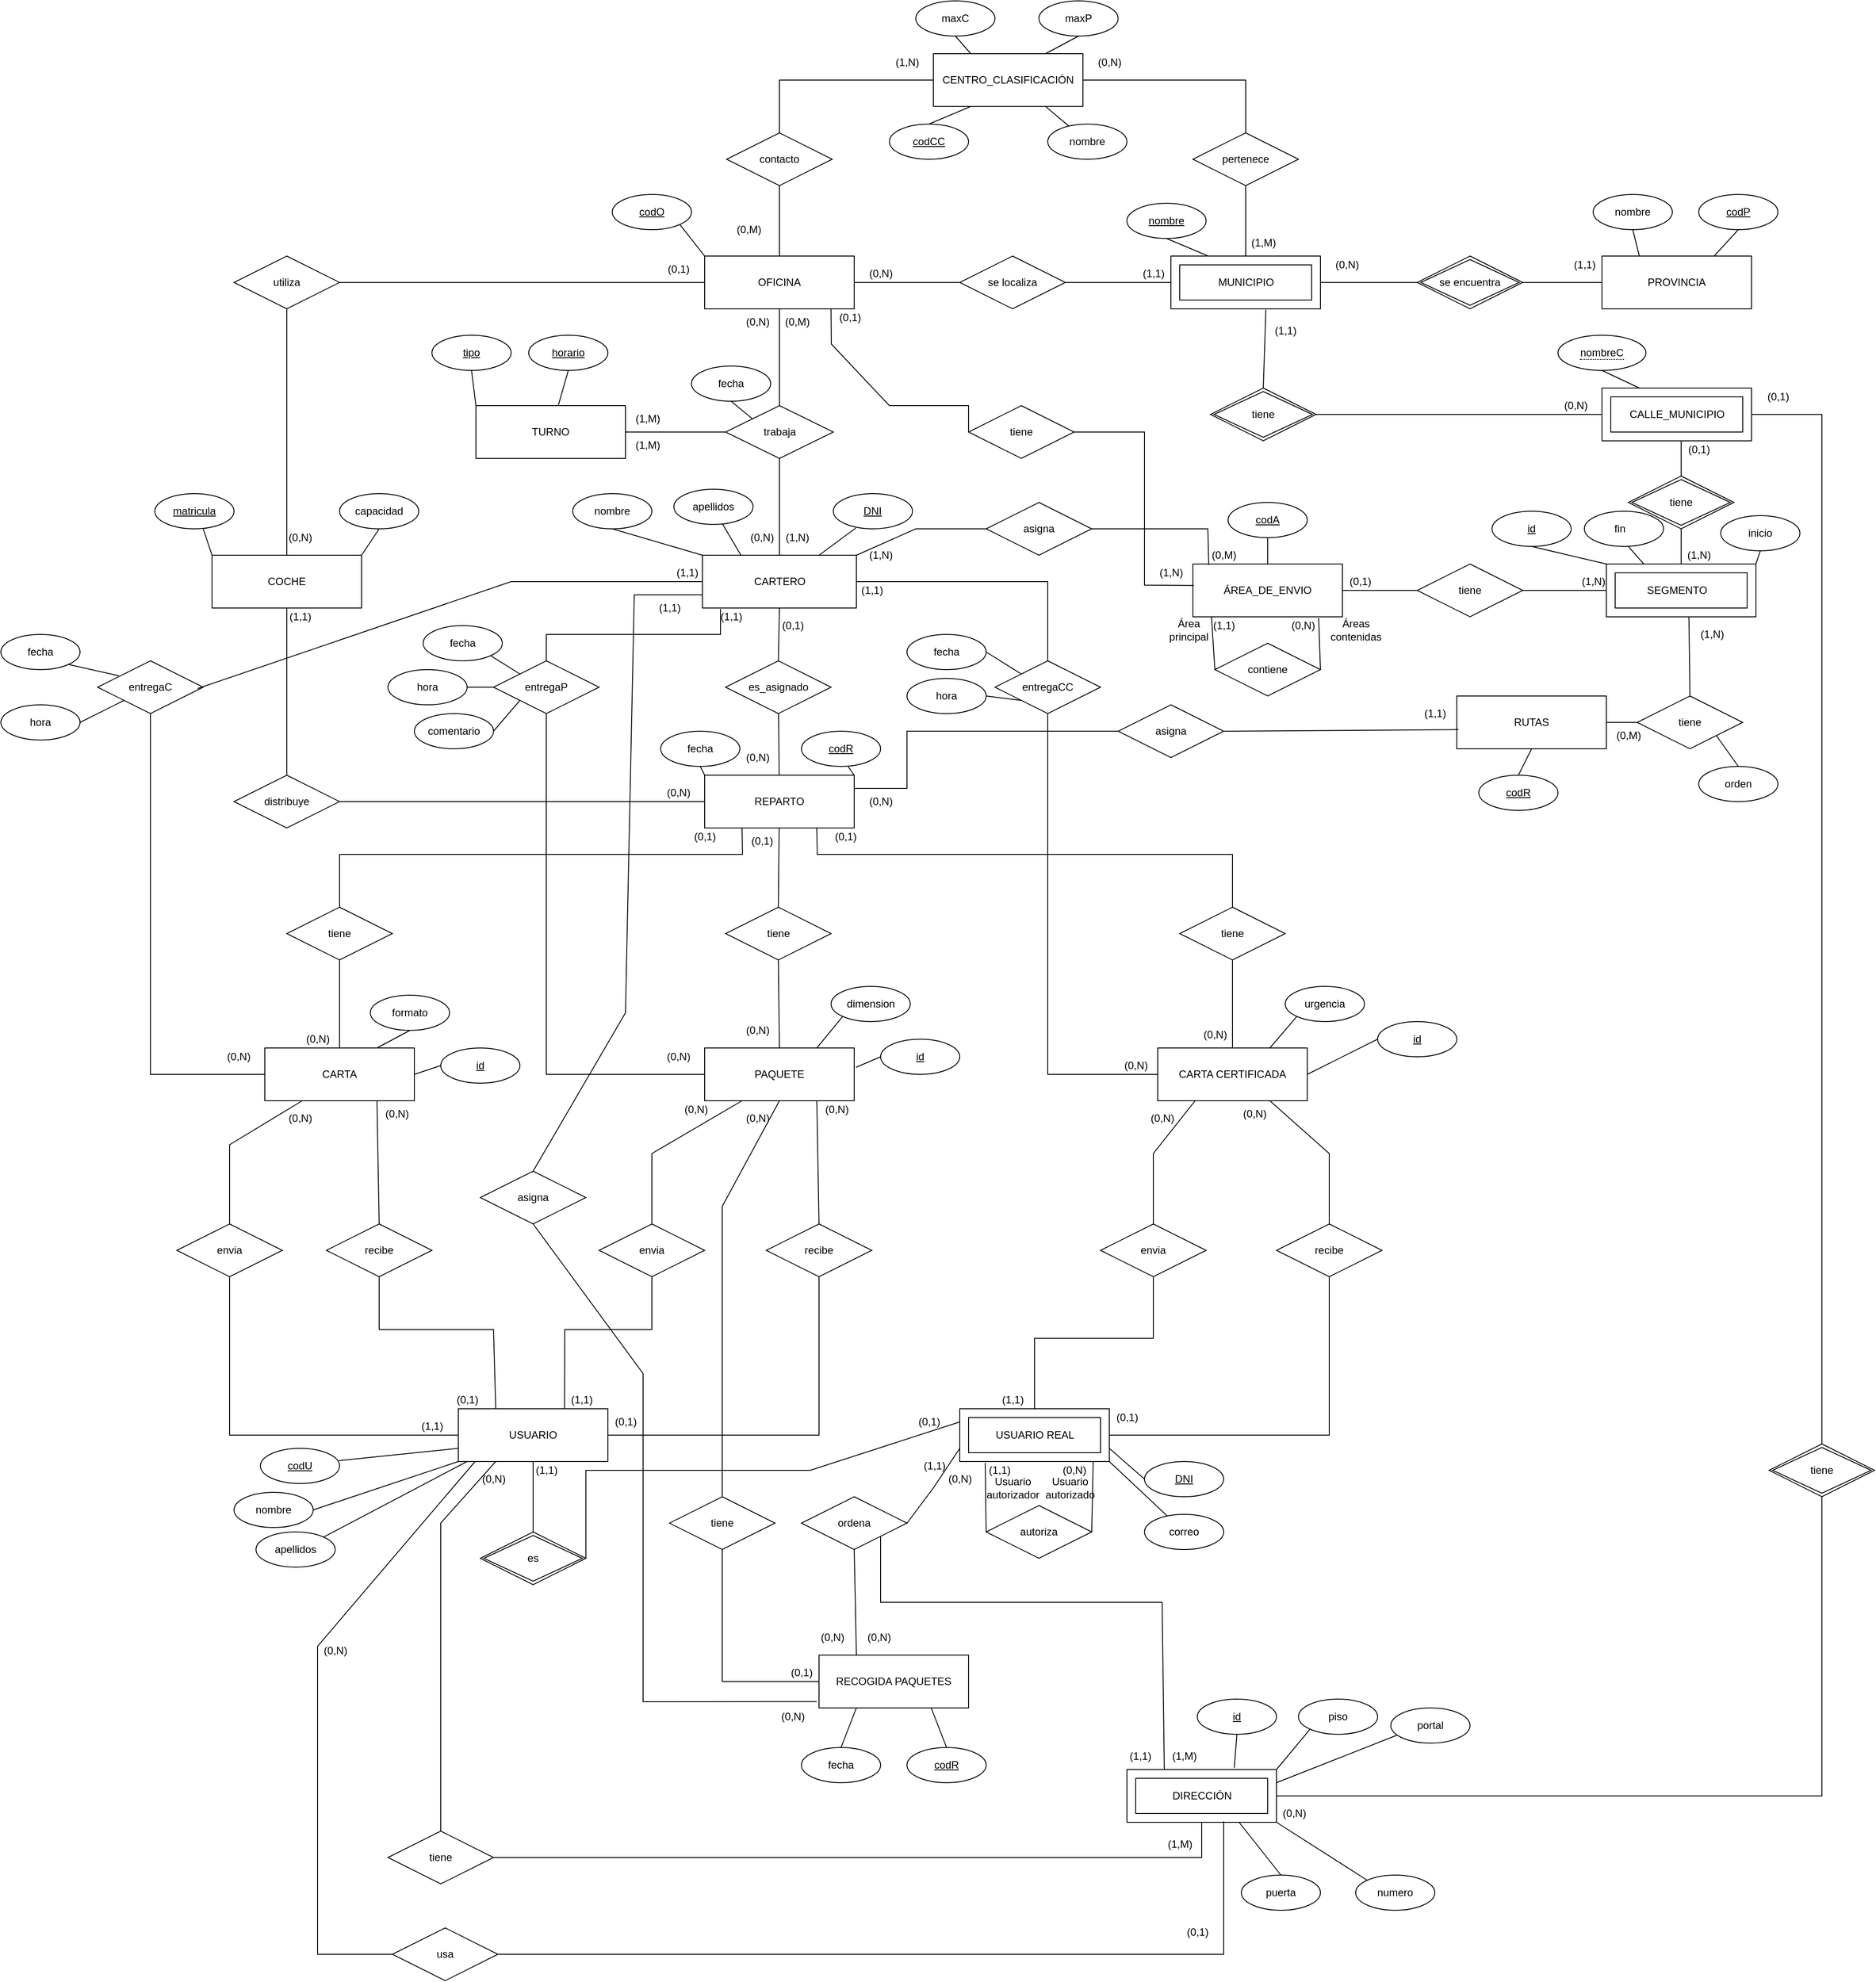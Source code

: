 <mxfile version="20.6.0" type="device"><diagram id="5UYg_Y4S5banG8csZQnn" name="Página-1"><mxGraphModel dx="4462" dy="5122" grid="1" gridSize="10" guides="1" tooltips="1" connect="1" arrows="1" fold="1" page="0" pageScale="1" pageWidth="1169" pageHeight="827" math="0" shadow="0"><root><mxCell id="0"/><mxCell id="1" parent="0"/><mxCell id="aSJVgzxf4aicBy5N95ng-1" value="OFICINA" style="rounded=0;whiteSpace=wrap;html=1;" parent="1" vertex="1"><mxGeometry x="-1240" y="-3330" width="170" height="60" as="geometry"/></mxCell><mxCell id="aSJVgzxf4aicBy5N95ng-3" value="" style="verticalLabelPosition=bottom;verticalAlign=top;html=1;shape=mxgraph.basic.frame;dx=10;" parent="1" vertex="1"><mxGeometry x="-710" y="-3330" width="170" height="60" as="geometry"/></mxCell><mxCell id="aSJVgzxf4aicBy5N95ng-7" value="MUNICIPIO" style="text;html=1;align=center;verticalAlign=middle;resizable=0;points=[];autosize=1;strokeColor=none;fillColor=none;" parent="1" vertex="1"><mxGeometry x="-670" y="-3315" width="90" height="30" as="geometry"/></mxCell><mxCell id="aSJVgzxf4aicBy5N95ng-10" value="PROVINCIA" style="rounded=0;whiteSpace=wrap;html=1;" parent="1" vertex="1"><mxGeometry x="-220" y="-3330" width="170" height="60" as="geometry"/></mxCell><mxCell id="aSJVgzxf4aicBy5N95ng-11" value="se localiza" style="rhombus;whiteSpace=wrap;html=1;" parent="1" vertex="1"><mxGeometry x="-950" y="-3330" width="120" height="60" as="geometry"/></mxCell><mxCell id="aSJVgzxf4aicBy5N95ng-12" value="" style="endArrow=none;html=1;rounded=0;exitX=1;exitY=0.5;exitDx=0;exitDy=0;" parent="1" source="aSJVgzxf4aicBy5N95ng-1" target="aSJVgzxf4aicBy5N95ng-11" edge="1"><mxGeometry width="50" height="50" relative="1" as="geometry"><mxPoint x="-570" y="-3090" as="sourcePoint"/><mxPoint x="-520" y="-3140" as="targetPoint"/></mxGeometry></mxCell><mxCell id="aSJVgzxf4aicBy5N95ng-13" value="" style="endArrow=none;html=1;rounded=0;exitX=1;exitY=0.5;exitDx=0;exitDy=0;entryX=0;entryY=0.5;entryDx=0;entryDy=0;entryPerimeter=0;" parent="1" source="aSJVgzxf4aicBy5N95ng-11" target="aSJVgzxf4aicBy5N95ng-3" edge="1"><mxGeometry width="50" height="50" relative="1" as="geometry"><mxPoint x="-570" y="-3090" as="sourcePoint"/><mxPoint x="-520" y="-3140" as="targetPoint"/></mxGeometry></mxCell><mxCell id="aSJVgzxf4aicBy5N95ng-15" value="" style="endArrow=none;html=1;rounded=0;exitX=1;exitY=0.5;exitDx=0;exitDy=0;exitPerimeter=0;entryX=0;entryY=0.5;entryDx=0;entryDy=0;" parent="1" source="aSJVgzxf4aicBy5N95ng-3" edge="1"><mxGeometry width="50" height="50" relative="1" as="geometry"><mxPoint x="-570" y="-3090" as="sourcePoint"/><mxPoint x="-430" y="-3300" as="targetPoint"/></mxGeometry></mxCell><mxCell id="aSJVgzxf4aicBy5N95ng-16" value="" style="endArrow=none;html=1;rounded=0;exitX=1;exitY=0.5;exitDx=0;exitDy=0;entryX=0;entryY=0.5;entryDx=0;entryDy=0;" parent="1" target="aSJVgzxf4aicBy5N95ng-10" edge="1"><mxGeometry width="50" height="50" relative="1" as="geometry"><mxPoint x="-310" y="-3300" as="sourcePoint"/><mxPoint x="-520" y="-3140" as="targetPoint"/></mxGeometry></mxCell><mxCell id="aSJVgzxf4aicBy5N95ng-18" value="se encuentra" style="shape=rhombus;double=1;perimeter=rhombusPerimeter;whiteSpace=wrap;html=1;align=center;" parent="1" vertex="1"><mxGeometry x="-430" y="-3330" width="120" height="60" as="geometry"/></mxCell><mxCell id="aSJVgzxf4aicBy5N95ng-20" value="CARTERO" style="rounded=0;whiteSpace=wrap;html=1;" parent="1" vertex="1"><mxGeometry x="-1242.5" y="-2990" width="175" height="60" as="geometry"/></mxCell><mxCell id="aSJVgzxf4aicBy5N95ng-21" value="trabaja" style="rhombus;whiteSpace=wrap;html=1;" parent="1" vertex="1"><mxGeometry x="-1216.25" y="-3160" width="122.5" height="60" as="geometry"/></mxCell><mxCell id="aSJVgzxf4aicBy5N95ng-22" value="" style="endArrow=none;html=1;rounded=0;exitX=0.5;exitY=0;exitDx=0;exitDy=0;entryX=0.5;entryY=1;entryDx=0;entryDy=0;" parent="1" source="aSJVgzxf4aicBy5N95ng-21" target="aSJVgzxf4aicBy5N95ng-1" edge="1"><mxGeometry width="50" height="50" relative="1" as="geometry"><mxPoint x="-570" y="-3090" as="sourcePoint"/><mxPoint x="-520" y="-3140" as="targetPoint"/></mxGeometry></mxCell><mxCell id="aSJVgzxf4aicBy5N95ng-23" value="" style="endArrow=none;html=1;rounded=0;exitX=0.5;exitY=1;exitDx=0;exitDy=0;entryX=0.5;entryY=0;entryDx=0;entryDy=0;" parent="1" source="aSJVgzxf4aicBy5N95ng-21" target="aSJVgzxf4aicBy5N95ng-20" edge="1"><mxGeometry width="50" height="50" relative="1" as="geometry"><mxPoint x="-570" y="-3090" as="sourcePoint"/><mxPoint x="-520" y="-3140" as="targetPoint"/></mxGeometry></mxCell><mxCell id="aSJVgzxf4aicBy5N95ng-25" value="TURNO" style="rounded=0;whiteSpace=wrap;html=1;" parent="1" vertex="1"><mxGeometry x="-1500" y="-3160" width="170" height="60" as="geometry"/></mxCell><mxCell id="aSJVgzxf4aicBy5N95ng-26" value="" style="endArrow=none;html=1;rounded=0;entryX=0;entryY=0.5;entryDx=0;entryDy=0;" parent="1" source="aSJVgzxf4aicBy5N95ng-25" target="aSJVgzxf4aicBy5N95ng-21" edge="1"><mxGeometry width="50" height="50" relative="1" as="geometry"><mxPoint x="-980" y="-3090" as="sourcePoint"/><mxPoint x="-930" y="-3140" as="targetPoint"/></mxGeometry></mxCell><mxCell id="aSJVgzxf4aicBy5N95ng-28" value="COCHE" style="rounded=0;whiteSpace=wrap;html=1;" parent="1" vertex="1"><mxGeometry x="-1800" y="-2990" width="170" height="60" as="geometry"/></mxCell><mxCell id="aSJVgzxf4aicBy5N95ng-30" value="utiliza" style="shape=rhombus;perimeter=rhombusPerimeter;whiteSpace=wrap;html=1;align=center;" parent="1" vertex="1"><mxGeometry x="-1775" y="-3330" width="120" height="60" as="geometry"/></mxCell><mxCell id="aSJVgzxf4aicBy5N95ng-31" value="" style="endArrow=none;html=1;rounded=0;exitX=0.5;exitY=0;exitDx=0;exitDy=0;entryX=0.5;entryY=1;entryDx=0;entryDy=0;" parent="1" source="aSJVgzxf4aicBy5N95ng-28" target="aSJVgzxf4aicBy5N95ng-30" edge="1"><mxGeometry width="50" height="50" relative="1" as="geometry"><mxPoint x="-980" y="-2960" as="sourcePoint"/><mxPoint x="-930" y="-3010" as="targetPoint"/></mxGeometry></mxCell><mxCell id="aSJVgzxf4aicBy5N95ng-33" value="" style="endArrow=none;html=1;rounded=0;exitX=1;exitY=0.5;exitDx=0;exitDy=0;entryX=0;entryY=0.5;entryDx=0;entryDy=0;" parent="1" source="aSJVgzxf4aicBy5N95ng-30" target="aSJVgzxf4aicBy5N95ng-1" edge="1"><mxGeometry width="50" height="50" relative="1" as="geometry"><mxPoint x="-980" y="-2960" as="sourcePoint"/><mxPoint x="-930" y="-3010" as="targetPoint"/></mxGeometry></mxCell><mxCell id="aSJVgzxf4aicBy5N95ng-35" value="REPARTO" style="rounded=0;whiteSpace=wrap;html=1;" parent="1" vertex="1"><mxGeometry x="-1240" y="-2740" width="170" height="60" as="geometry"/></mxCell><mxCell id="aSJVgzxf4aicBy5N95ng-36" value="distribuye" style="shape=rhombus;perimeter=rhombusPerimeter;whiteSpace=wrap;html=1;align=center;" parent="1" vertex="1"><mxGeometry x="-1775" y="-2740" width="120" height="60" as="geometry"/></mxCell><mxCell id="aSJVgzxf4aicBy5N95ng-37" value="" style="endArrow=none;html=1;rounded=0;exitX=0.5;exitY=0;exitDx=0;exitDy=0;entryX=0.5;entryY=1;entryDx=0;entryDy=0;" parent="1" source="aSJVgzxf4aicBy5N95ng-36" target="aSJVgzxf4aicBy5N95ng-28" edge="1"><mxGeometry relative="1" as="geometry"><mxPoint x="-1030" y="-2800" as="sourcePoint"/><mxPoint x="-870" y="-2800" as="targetPoint"/></mxGeometry></mxCell><mxCell id="aSJVgzxf4aicBy5N95ng-38" value="" style="endArrow=none;html=1;rounded=0;exitX=1;exitY=0.5;exitDx=0;exitDy=0;entryX=0;entryY=0.5;entryDx=0;entryDy=0;" parent="1" source="aSJVgzxf4aicBy5N95ng-36" target="aSJVgzxf4aicBy5N95ng-35" edge="1"><mxGeometry width="50" height="50" relative="1" as="geometry"><mxPoint x="-980" y="-2770" as="sourcePoint"/><mxPoint x="-930" y="-2820" as="targetPoint"/></mxGeometry></mxCell><mxCell id="aSJVgzxf4aicBy5N95ng-39" value="es_asignado" style="shape=rhombus;perimeter=rhombusPerimeter;whiteSpace=wrap;html=1;align=center;" parent="1" vertex="1"><mxGeometry x="-1216.25" y="-2870" width="120" height="60" as="geometry"/></mxCell><mxCell id="aSJVgzxf4aicBy5N95ng-40" value="" style="endArrow=none;html=1;rounded=0;exitX=0.5;exitY=0;exitDx=0;exitDy=0;entryX=0.5;entryY=1;entryDx=0;entryDy=0;" parent="1" source="aSJVgzxf4aicBy5N95ng-39" target="aSJVgzxf4aicBy5N95ng-20" edge="1"><mxGeometry width="50" height="50" relative="1" as="geometry"><mxPoint x="-980" y="-2770" as="sourcePoint"/><mxPoint x="-930" y="-2820" as="targetPoint"/></mxGeometry></mxCell><mxCell id="aSJVgzxf4aicBy5N95ng-42" value="" style="endArrow=none;html=1;rounded=0;" parent="1" source="aSJVgzxf4aicBy5N95ng-35" target="aSJVgzxf4aicBy5N95ng-39" edge="1"><mxGeometry width="50" height="50" relative="1" as="geometry"><mxPoint x="-980" y="-2770" as="sourcePoint"/><mxPoint x="-930" y="-2820" as="targetPoint"/></mxGeometry></mxCell><mxCell id="aSJVgzxf4aicBy5N95ng-46" value="CARTA" style="rounded=0;whiteSpace=wrap;html=1;" parent="1" vertex="1"><mxGeometry x="-1740" y="-2430" width="170" height="60" as="geometry"/></mxCell><mxCell id="aSJVgzxf4aicBy5N95ng-47" value="PAQUETE" style="rounded=0;whiteSpace=wrap;html=1;" parent="1" vertex="1"><mxGeometry x="-1240" y="-2430" width="170" height="60" as="geometry"/></mxCell><mxCell id="aSJVgzxf4aicBy5N95ng-48" value="CARTA CERTIFICADA" style="rounded=0;whiteSpace=wrap;html=1;" parent="1" vertex="1"><mxGeometry x="-725" y="-2430" width="170" height="60" as="geometry"/></mxCell><mxCell id="aSJVgzxf4aicBy5N95ng-49" value="tiene" style="shape=rhombus;perimeter=rhombusPerimeter;whiteSpace=wrap;html=1;align=center;" parent="1" vertex="1"><mxGeometry x="-1715" y="-2590" width="120" height="60" as="geometry"/></mxCell><mxCell id="aSJVgzxf4aicBy5N95ng-50" value="tiene" style="shape=rhombus;perimeter=rhombusPerimeter;whiteSpace=wrap;html=1;align=center;" parent="1" vertex="1"><mxGeometry x="-1216.25" y="-2590" width="120" height="60" as="geometry"/></mxCell><mxCell id="aSJVgzxf4aicBy5N95ng-51" value="tiene" style="shape=rhombus;perimeter=rhombusPerimeter;whiteSpace=wrap;html=1;align=center;" parent="1" vertex="1"><mxGeometry x="-700" y="-2590" width="120" height="60" as="geometry"/></mxCell><mxCell id="aSJVgzxf4aicBy5N95ng-52" value="" style="endArrow=none;html=1;rounded=0;exitX=0.5;exitY=1;exitDx=0;exitDy=0;entryX=0.5;entryY=0;entryDx=0;entryDy=0;" parent="1" source="aSJVgzxf4aicBy5N95ng-49" target="aSJVgzxf4aicBy5N95ng-46" edge="1"><mxGeometry width="50" height="50" relative="1" as="geometry"><mxPoint x="-980" y="-2260" as="sourcePoint"/><mxPoint x="-930" y="-2310" as="targetPoint"/></mxGeometry></mxCell><mxCell id="aSJVgzxf4aicBy5N95ng-53" value="" style="endArrow=none;html=1;rounded=0;exitX=0.5;exitY=0;exitDx=0;exitDy=0;entryX=0.25;entryY=1;entryDx=0;entryDy=0;" parent="1" source="aSJVgzxf4aicBy5N95ng-49" target="aSJVgzxf4aicBy5N95ng-35" edge="1"><mxGeometry width="50" height="50" relative="1" as="geometry"><mxPoint x="-980" y="-2260" as="sourcePoint"/><mxPoint x="-1210" y="-2650" as="targetPoint"/><Array as="points"><mxPoint x="-1655" y="-2650"/><mxPoint x="-1197" y="-2650"/></Array></mxGeometry></mxCell><mxCell id="aSJVgzxf4aicBy5N95ng-55" value="" style="endArrow=none;html=1;rounded=0;exitX=0.5;exitY=0;exitDx=0;exitDy=0;" parent="1" source="aSJVgzxf4aicBy5N95ng-50" target="aSJVgzxf4aicBy5N95ng-35" edge="1"><mxGeometry width="50" height="50" relative="1" as="geometry"><mxPoint x="-980" y="-2260" as="sourcePoint"/><mxPoint x="-930" y="-2310" as="targetPoint"/></mxGeometry></mxCell><mxCell id="aSJVgzxf4aicBy5N95ng-56" value="" style="endArrow=none;html=1;rounded=0;exitX=0.5;exitY=1;exitDx=0;exitDy=0;entryX=0.5;entryY=0;entryDx=0;entryDy=0;" parent="1" source="aSJVgzxf4aicBy5N95ng-50" target="aSJVgzxf4aicBy5N95ng-47" edge="1"><mxGeometry width="50" height="50" relative="1" as="geometry"><mxPoint x="-980" y="-2260" as="sourcePoint"/><mxPoint x="-930" y="-2310" as="targetPoint"/></mxGeometry></mxCell><mxCell id="aSJVgzxf4aicBy5N95ng-57" value="" style="endArrow=none;html=1;rounded=0;entryX=0.5;entryY=0;entryDx=0;entryDy=0;exitX=0.75;exitY=1;exitDx=0;exitDy=0;" parent="1" source="aSJVgzxf4aicBy5N95ng-35" target="aSJVgzxf4aicBy5N95ng-51" edge="1"><mxGeometry width="50" height="50" relative="1" as="geometry"><mxPoint x="-980" y="-2260" as="sourcePoint"/><mxPoint x="-930" y="-2310" as="targetPoint"/><Array as="points"><mxPoint x="-1112" y="-2650"/><mxPoint x="-640" y="-2650"/></Array></mxGeometry></mxCell><mxCell id="aSJVgzxf4aicBy5N95ng-59" value="" style="endArrow=none;html=1;rounded=0;entryX=0.5;entryY=1;entryDx=0;entryDy=0;" parent="1" source="aSJVgzxf4aicBy5N95ng-48" target="aSJVgzxf4aicBy5N95ng-51" edge="1"><mxGeometry width="50" height="50" relative="1" as="geometry"><mxPoint x="-980" y="-2260" as="sourcePoint"/><mxPoint x="-930" y="-2310" as="targetPoint"/></mxGeometry></mxCell><mxCell id="aSJVgzxf4aicBy5N95ng-60" value="USUARIO" style="rounded=0;whiteSpace=wrap;html=1;" parent="1" vertex="1"><mxGeometry x="-1520" y="-2020" width="170" height="60" as="geometry"/></mxCell><mxCell id="aSJVgzxf4aicBy5N95ng-62" value="" style="verticalLabelPosition=bottom;verticalAlign=top;html=1;shape=mxgraph.basic.frame;dx=10;" parent="1" vertex="1"><mxGeometry x="-950" y="-2020" width="170" height="60" as="geometry"/></mxCell><mxCell id="aSJVgzxf4aicBy5N95ng-63" value="USUARIO REAL" style="text;html=1;align=center;verticalAlign=middle;resizable=0;points=[];autosize=1;strokeColor=none;fillColor=none;" parent="1" vertex="1"><mxGeometry x="-920" y="-2005" width="110" height="30" as="geometry"/></mxCell><mxCell id="aSJVgzxf4aicBy5N95ng-64" value="envia" style="shape=rhombus;perimeter=rhombusPerimeter;whiteSpace=wrap;html=1;align=center;" parent="1" vertex="1"><mxGeometry x="-1840" y="-2230" width="120" height="60" as="geometry"/></mxCell><mxCell id="aSJVgzxf4aicBy5N95ng-65" value="recibe" style="shape=rhombus;perimeter=rhombusPerimeter;whiteSpace=wrap;html=1;align=center;" parent="1" vertex="1"><mxGeometry x="-1670" y="-2230" width="120" height="60" as="geometry"/></mxCell><mxCell id="aSJVgzxf4aicBy5N95ng-66" value="envia" style="shape=rhombus;perimeter=rhombusPerimeter;whiteSpace=wrap;html=1;align=center;" parent="1" vertex="1"><mxGeometry x="-1360" y="-2230" width="120" height="60" as="geometry"/></mxCell><mxCell id="aSJVgzxf4aicBy5N95ng-67" value="recibe" style="shape=rhombus;perimeter=rhombusPerimeter;whiteSpace=wrap;html=1;align=center;" parent="1" vertex="1"><mxGeometry x="-1170" y="-2230" width="120" height="60" as="geometry"/></mxCell><mxCell id="aSJVgzxf4aicBy5N95ng-68" value="recibe" style="shape=rhombus;perimeter=rhombusPerimeter;whiteSpace=wrap;html=1;align=center;" parent="1" vertex="1"><mxGeometry x="-590" y="-2230" width="120" height="60" as="geometry"/></mxCell><mxCell id="aSJVgzxf4aicBy5N95ng-69" value="envia" style="shape=rhombus;perimeter=rhombusPerimeter;whiteSpace=wrap;html=1;align=center;" parent="1" vertex="1"><mxGeometry x="-790" y="-2230" width="120" height="60" as="geometry"/></mxCell><mxCell id="aSJVgzxf4aicBy5N95ng-80" value="" style="endArrow=none;html=1;rounded=0;exitX=0.5;exitY=0;exitDx=0;exitDy=0;exitPerimeter=0;entryX=0.5;entryY=1;entryDx=0;entryDy=0;" parent="1" source="aSJVgzxf4aicBy5N95ng-62" target="aSJVgzxf4aicBy5N95ng-69" edge="1"><mxGeometry width="50" height="50" relative="1" as="geometry"><mxPoint x="-980" y="-2050" as="sourcePoint"/><mxPoint x="-930" y="-2100" as="targetPoint"/><Array as="points"><mxPoint x="-865" y="-2100"/><mxPoint x="-730" y="-2100"/></Array></mxGeometry></mxCell><mxCell id="aSJVgzxf4aicBy5N95ng-81" value="" style="endArrow=none;html=1;rounded=0;entryX=0.5;entryY=0;entryDx=0;entryDy=0;exitX=0.25;exitY=1;exitDx=0;exitDy=0;" parent="1" source="aSJVgzxf4aicBy5N95ng-48" target="aSJVgzxf4aicBy5N95ng-69" edge="1"><mxGeometry width="50" height="50" relative="1" as="geometry"><mxPoint x="-980" y="-2050" as="sourcePoint"/><mxPoint x="-930" y="-2100" as="targetPoint"/><Array as="points"><mxPoint x="-730" y="-2310"/></Array></mxGeometry></mxCell><mxCell id="aSJVgzxf4aicBy5N95ng-82" value="" style="endArrow=none;html=1;rounded=0;exitX=0.5;exitY=0;exitDx=0;exitDy=0;entryX=0.75;entryY=1;entryDx=0;entryDy=0;" parent="1" source="aSJVgzxf4aicBy5N95ng-68" target="aSJVgzxf4aicBy5N95ng-48" edge="1"><mxGeometry width="50" height="50" relative="1" as="geometry"><mxPoint x="-980" y="-2180" as="sourcePoint"/><mxPoint x="-930" y="-2230" as="targetPoint"/><Array as="points"><mxPoint x="-530" y="-2310"/></Array></mxGeometry></mxCell><mxCell id="aSJVgzxf4aicBy5N95ng-83" value="" style="endArrow=none;html=1;rounded=0;exitX=1;exitY=0.5;exitDx=0;exitDy=0;exitPerimeter=0;entryX=0.5;entryY=1;entryDx=0;entryDy=0;" parent="1" source="aSJVgzxf4aicBy5N95ng-62" target="aSJVgzxf4aicBy5N95ng-68" edge="1"><mxGeometry width="50" height="50" relative="1" as="geometry"><mxPoint x="-980" y="-2180" as="sourcePoint"/><mxPoint x="-930" y="-2230" as="targetPoint"/><Array as="points"><mxPoint x="-530" y="-1990"/></Array></mxGeometry></mxCell><mxCell id="aSJVgzxf4aicBy5N95ng-84" value="" style="endArrow=none;html=1;rounded=0;exitX=0.5;exitY=1;exitDx=0;exitDy=0;entryX=0;entryY=0.5;entryDx=0;entryDy=0;" parent="1" source="aSJVgzxf4aicBy5N95ng-64" target="aSJVgzxf4aicBy5N95ng-60" edge="1"><mxGeometry width="50" height="50" relative="1" as="geometry"><mxPoint x="-980" y="-2180" as="sourcePoint"/><mxPoint x="-930" y="-2230" as="targetPoint"/><Array as="points"><mxPoint x="-1780" y="-1990"/></Array></mxGeometry></mxCell><mxCell id="aSJVgzxf4aicBy5N95ng-85" value="" style="endArrow=none;html=1;rounded=0;exitX=0.5;exitY=0;exitDx=0;exitDy=0;entryX=0.25;entryY=1;entryDx=0;entryDy=0;" parent="1" source="aSJVgzxf4aicBy5N95ng-64" target="aSJVgzxf4aicBy5N95ng-46" edge="1"><mxGeometry width="50" height="50" relative="1" as="geometry"><mxPoint x="-980" y="-2180" as="sourcePoint"/><mxPoint x="-930" y="-2230" as="targetPoint"/><Array as="points"><mxPoint x="-1780" y="-2320"/></Array></mxGeometry></mxCell><mxCell id="aSJVgzxf4aicBy5N95ng-86" value="" style="endArrow=none;html=1;rounded=0;exitX=0.5;exitY=0;exitDx=0;exitDy=0;entryX=0.75;entryY=1;entryDx=0;entryDy=0;" parent="1" source="aSJVgzxf4aicBy5N95ng-65" target="aSJVgzxf4aicBy5N95ng-46" edge="1"><mxGeometry width="50" height="50" relative="1" as="geometry"><mxPoint x="-980" y="-2180" as="sourcePoint"/><mxPoint x="-930" y="-2230" as="targetPoint"/></mxGeometry></mxCell><mxCell id="aSJVgzxf4aicBy5N95ng-88" value="" style="endArrow=none;html=1;rounded=0;exitX=0.5;exitY=1;exitDx=0;exitDy=0;entryX=0.25;entryY=0;entryDx=0;entryDy=0;" parent="1" source="aSJVgzxf4aicBy5N95ng-65" target="aSJVgzxf4aicBy5N95ng-60" edge="1"><mxGeometry width="50" height="50" relative="1" as="geometry"><mxPoint x="-980" y="-2180" as="sourcePoint"/><mxPoint x="-930" y="-2230" as="targetPoint"/><Array as="points"><mxPoint x="-1610" y="-2110"/><mxPoint x="-1480" y="-2110"/></Array></mxGeometry></mxCell><mxCell id="aSJVgzxf4aicBy5N95ng-89" value="" style="endArrow=none;html=1;rounded=0;exitX=0.71;exitY=0.009;exitDx=0;exitDy=0;exitPerimeter=0;entryX=0.5;entryY=1;entryDx=0;entryDy=0;" parent="1" source="aSJVgzxf4aicBy5N95ng-60" target="aSJVgzxf4aicBy5N95ng-66" edge="1"><mxGeometry width="50" height="50" relative="1" as="geometry"><mxPoint x="-980" y="-2180" as="sourcePoint"/><mxPoint x="-930" y="-2230" as="targetPoint"/><Array as="points"><mxPoint x="-1399" y="-2110"/><mxPoint x="-1300" y="-2110"/></Array></mxGeometry></mxCell><mxCell id="aSJVgzxf4aicBy5N95ng-90" value="" style="endArrow=none;html=1;rounded=0;exitX=0.5;exitY=0;exitDx=0;exitDy=0;entryX=0.25;entryY=1;entryDx=0;entryDy=0;" parent="1" source="aSJVgzxf4aicBy5N95ng-66" target="aSJVgzxf4aicBy5N95ng-47" edge="1"><mxGeometry width="50" height="50" relative="1" as="geometry"><mxPoint x="-980" y="-2180" as="sourcePoint"/><mxPoint x="-930" y="-2230" as="targetPoint"/><Array as="points"><mxPoint x="-1300" y="-2310"/></Array></mxGeometry></mxCell><mxCell id="aSJVgzxf4aicBy5N95ng-91" value="" style="endArrow=none;html=1;rounded=0;entryX=0.75;entryY=1;entryDx=0;entryDy=0;exitX=0.5;exitY=0;exitDx=0;exitDy=0;" parent="1" source="aSJVgzxf4aicBy5N95ng-67" target="aSJVgzxf4aicBy5N95ng-47" edge="1"><mxGeometry width="50" height="50" relative="1" as="geometry"><mxPoint x="-980" y="-2180" as="sourcePoint"/><mxPoint x="-930" y="-2230" as="targetPoint"/></mxGeometry></mxCell><mxCell id="aSJVgzxf4aicBy5N95ng-92" value="" style="endArrow=none;html=1;rounded=0;exitX=1;exitY=0.5;exitDx=0;exitDy=0;entryX=0.5;entryY=1;entryDx=0;entryDy=0;" parent="1" source="aSJVgzxf4aicBy5N95ng-60" target="aSJVgzxf4aicBy5N95ng-67" edge="1"><mxGeometry width="50" height="50" relative="1" as="geometry"><mxPoint x="-980" y="-2180" as="sourcePoint"/><mxPoint x="-930" y="-2230" as="targetPoint"/><Array as="points"><mxPoint x="-1110" y="-1990"/></Array></mxGeometry></mxCell><mxCell id="aSJVgzxf4aicBy5N95ng-94" value="autoriza" style="shape=rhombus;perimeter=rhombusPerimeter;whiteSpace=wrap;html=1;align=center;" parent="1" vertex="1"><mxGeometry x="-920" y="-1910" width="120" height="60" as="geometry"/></mxCell><mxCell id="aSJVgzxf4aicBy5N95ng-96" value="" style="endArrow=none;html=1;rounded=0;entryX=0;entryY=0.5;entryDx=0;entryDy=0;exitX=0.17;exitY=1.025;exitDx=0;exitDy=0;exitPerimeter=0;" parent="1" source="aSJVgzxf4aicBy5N95ng-62" target="aSJVgzxf4aicBy5N95ng-94" edge="1"><mxGeometry width="50" height="50" relative="1" as="geometry"><mxPoint x="-980" y="-1810" as="sourcePoint"/><mxPoint x="-930" y="-1860" as="targetPoint"/></mxGeometry></mxCell><mxCell id="aSJVgzxf4aicBy5N95ng-97" value="" style="endArrow=none;html=1;rounded=0;entryX=1;entryY=0.5;entryDx=0;entryDy=0;exitX=0.892;exitY=0.993;exitDx=0;exitDy=0;exitPerimeter=0;" parent="1" source="aSJVgzxf4aicBy5N95ng-62" target="aSJVgzxf4aicBy5N95ng-94" edge="1"><mxGeometry width="50" height="50" relative="1" as="geometry"><mxPoint x="-980" y="-1810" as="sourcePoint"/><mxPoint x="-930" y="-1860" as="targetPoint"/></mxGeometry></mxCell><mxCell id="aSJVgzxf4aicBy5N95ng-98" value="entregaC" style="shape=rhombus;perimeter=rhombusPerimeter;whiteSpace=wrap;html=1;align=center;" parent="1" vertex="1"><mxGeometry x="-1930" y="-2870" width="120" height="60" as="geometry"/></mxCell><mxCell id="aSJVgzxf4aicBy5N95ng-99" value="entregaP" style="shape=rhombus;perimeter=rhombusPerimeter;whiteSpace=wrap;html=1;align=center;" parent="1" vertex="1"><mxGeometry x="-1480" y="-2870" width="120" height="60" as="geometry"/></mxCell><mxCell id="aSJVgzxf4aicBy5N95ng-100" value="entregaCC" style="shape=rhombus;perimeter=rhombusPerimeter;whiteSpace=wrap;html=1;align=center;" parent="1" vertex="1"><mxGeometry x="-910" y="-2870" width="120" height="60" as="geometry"/></mxCell><mxCell id="aSJVgzxf4aicBy5N95ng-102" value="" style="endArrow=none;html=1;rounded=0;exitX=0.947;exitY=0.525;exitDx=0;exitDy=0;exitPerimeter=0;entryX=0;entryY=0.5;entryDx=0;entryDy=0;" parent="1" source="aSJVgzxf4aicBy5N95ng-98" target="aSJVgzxf4aicBy5N95ng-20" edge="1"><mxGeometry width="50" height="50" relative="1" as="geometry"><mxPoint x="-980" y="-2610" as="sourcePoint"/><mxPoint x="-930" y="-2660" as="targetPoint"/><Array as="points"><mxPoint x="-1460" y="-2960"/></Array></mxGeometry></mxCell><mxCell id="aSJVgzxf4aicBy5N95ng-103" value="" style="endArrow=none;html=1;rounded=0;exitX=0;exitY=0.5;exitDx=0;exitDy=0;entryX=0.5;entryY=1;entryDx=0;entryDy=0;" parent="1" source="aSJVgzxf4aicBy5N95ng-46" target="aSJVgzxf4aicBy5N95ng-98" edge="1"><mxGeometry width="50" height="50" relative="1" as="geometry"><mxPoint x="-980" y="-2610" as="sourcePoint"/><mxPoint x="-930" y="-2660" as="targetPoint"/><Array as="points"><mxPoint x="-1870" y="-2400"/></Array></mxGeometry></mxCell><mxCell id="aSJVgzxf4aicBy5N95ng-104" value="" style="endArrow=none;html=1;rounded=0;exitX=0.5;exitY=0;exitDx=0;exitDy=0;entryX=0.117;entryY=1.017;entryDx=0;entryDy=0;entryPerimeter=0;" parent="1" source="aSJVgzxf4aicBy5N95ng-99" target="aSJVgzxf4aicBy5N95ng-20" edge="1"><mxGeometry width="50" height="50" relative="1" as="geometry"><mxPoint x="-980" y="-2680" as="sourcePoint"/><mxPoint x="-930" y="-2730" as="targetPoint"/><Array as="points"><mxPoint x="-1420" y="-2900"/><mxPoint x="-1222" y="-2900"/></Array></mxGeometry></mxCell><mxCell id="aSJVgzxf4aicBy5N95ng-105" value="" style="endArrow=none;html=1;rounded=0;exitX=0;exitY=0.5;exitDx=0;exitDy=0;entryX=0.5;entryY=1;entryDx=0;entryDy=0;" parent="1" source="aSJVgzxf4aicBy5N95ng-47" target="aSJVgzxf4aicBy5N95ng-99" edge="1"><mxGeometry width="50" height="50" relative="1" as="geometry"><mxPoint x="-980" y="-2680" as="sourcePoint"/><mxPoint x="-930" y="-2730" as="targetPoint"/><Array as="points"><mxPoint x="-1420" y="-2400"/></Array></mxGeometry></mxCell><mxCell id="aSJVgzxf4aicBy5N95ng-106" value="" style="endArrow=none;html=1;rounded=0;entryX=1;entryY=0.5;entryDx=0;entryDy=0;exitX=0.5;exitY=0;exitDx=0;exitDy=0;" parent="1" source="aSJVgzxf4aicBy5N95ng-100" target="aSJVgzxf4aicBy5N95ng-20" edge="1"><mxGeometry width="50" height="50" relative="1" as="geometry"><mxPoint x="-980" y="-2680" as="sourcePoint"/><mxPoint x="-930" y="-2730" as="targetPoint"/><Array as="points"><mxPoint x="-850" y="-2960"/></Array></mxGeometry></mxCell><mxCell id="aSJVgzxf4aicBy5N95ng-107" value="" style="endArrow=none;html=1;rounded=0;exitX=0;exitY=0.5;exitDx=0;exitDy=0;entryX=0.5;entryY=1;entryDx=0;entryDy=0;" parent="1" source="aSJVgzxf4aicBy5N95ng-48" target="aSJVgzxf4aicBy5N95ng-100" edge="1"><mxGeometry width="50" height="50" relative="1" as="geometry"><mxPoint x="-980" y="-2680" as="sourcePoint"/><mxPoint x="-930" y="-2730" as="targetPoint"/><Array as="points"><mxPoint x="-850" y="-2400"/></Array></mxGeometry></mxCell><mxCell id="aSJVgzxf4aicBy5N95ng-110" value="RECOGIDA PAQUETES" style="rounded=0;whiteSpace=wrap;html=1;" parent="1" vertex="1"><mxGeometry x="-1110" y="-1740" width="170" height="60" as="geometry"/></mxCell><mxCell id="aSJVgzxf4aicBy5N95ng-113" value="ordena" style="shape=rhombus;perimeter=rhombusPerimeter;whiteSpace=wrap;html=1;align=center;" parent="1" vertex="1"><mxGeometry x="-1130" y="-1920" width="120" height="60" as="geometry"/></mxCell><mxCell id="aSJVgzxf4aicBy5N95ng-116" value="" style="endArrow=none;html=1;rounded=0;exitX=1;exitY=0.5;exitDx=0;exitDy=0;entryX=0;entryY=0;entryDx=0;entryDy=45;entryPerimeter=0;" parent="1" source="aSJVgzxf4aicBy5N95ng-113" target="aSJVgzxf4aicBy5N95ng-62" edge="1"><mxGeometry width="50" height="50" relative="1" as="geometry"><mxPoint x="-960" y="-1860" as="sourcePoint"/><mxPoint x="-910" y="-1910" as="targetPoint"/><Array as="points"><mxPoint x="-980" y="-1930"/></Array></mxGeometry></mxCell><mxCell id="aSJVgzxf4aicBy5N95ng-117" value="" style="endArrow=none;html=1;rounded=0;exitX=0.5;exitY=1;exitDx=0;exitDy=0;entryX=0.25;entryY=0;entryDx=0;entryDy=0;" parent="1" source="aSJVgzxf4aicBy5N95ng-113" target="aSJVgzxf4aicBy5N95ng-110" edge="1"><mxGeometry width="50" height="50" relative="1" as="geometry"><mxPoint x="-960" y="-1860" as="sourcePoint"/><mxPoint x="-910" y="-1910" as="targetPoint"/></mxGeometry></mxCell><mxCell id="aSJVgzxf4aicBy5N95ng-118" value="" style="endArrow=none;html=1;rounded=0;exitX=0;exitY=0.5;exitDx=0;exitDy=0;" parent="1" source="aSJVgzxf4aicBy5N95ng-110" target="aSJVgzxf4aicBy5N95ng-119" edge="1"><mxGeometry width="50" height="50" relative="1" as="geometry"><mxPoint x="-960" y="-1900" as="sourcePoint"/><mxPoint x="-1220" y="-1750" as="targetPoint"/><Array as="points"><mxPoint x="-1220" y="-1710"/></Array></mxGeometry></mxCell><mxCell id="aSJVgzxf4aicBy5N95ng-119" value="tiene" style="shape=rhombus;perimeter=rhombusPerimeter;whiteSpace=wrap;html=1;align=center;" parent="1" vertex="1"><mxGeometry x="-1280" y="-1920" width="120" height="60" as="geometry"/></mxCell><mxCell id="aSJVgzxf4aicBy5N95ng-123" value="" style="endArrow=none;html=1;rounded=0;exitX=0.5;exitY=0;exitDx=0;exitDy=0;entryX=0.5;entryY=1;entryDx=0;entryDy=0;" parent="1" source="aSJVgzxf4aicBy5N95ng-119" target="aSJVgzxf4aicBy5N95ng-47" edge="1"><mxGeometry width="50" height="50" relative="1" as="geometry"><mxPoint x="-960" y="-1900" as="sourcePoint"/><mxPoint x="-910" y="-1950" as="targetPoint"/><Array as="points"><mxPoint x="-1220" y="-2250"/></Array></mxGeometry></mxCell><mxCell id="aSJVgzxf4aicBy5N95ng-129" value="" style="verticalLabelPosition=bottom;verticalAlign=top;html=1;shape=mxgraph.basic.frame;dx=10;" parent="1" vertex="1"><mxGeometry x="-760" y="-1610" width="170" height="60" as="geometry"/></mxCell><mxCell id="aSJVgzxf4aicBy5N95ng-130" value="DIRECCIÓN" style="text;html=1;align=center;verticalAlign=middle;resizable=0;points=[];autosize=1;strokeColor=none;fillColor=none;" parent="1" vertex="1"><mxGeometry x="-720" y="-1595" width="90" height="30" as="geometry"/></mxCell><mxCell id="aSJVgzxf4aicBy5N95ng-133" value="CENTRO_CLASIFICACIÓN" style="rounded=0;whiteSpace=wrap;html=1;" parent="1" vertex="1"><mxGeometry x="-980" y="-3560" width="170" height="60" as="geometry"/></mxCell><mxCell id="aSJVgzxf4aicBy5N95ng-135" value="contacto" style="shape=rhombus;perimeter=rhombusPerimeter;whiteSpace=wrap;html=1;align=center;" parent="1" vertex="1"><mxGeometry x="-1215" y="-3470" width="120" height="60" as="geometry"/></mxCell><mxCell id="aSJVgzxf4aicBy5N95ng-136" value="" style="endArrow=none;html=1;rounded=0;exitX=0.5;exitY=0;exitDx=0;exitDy=0;entryX=0.5;entryY=1;entryDx=0;entryDy=0;" parent="1" source="aSJVgzxf4aicBy5N95ng-1" target="aSJVgzxf4aicBy5N95ng-135" edge="1"><mxGeometry width="50" height="50" relative="1" as="geometry"><mxPoint x="-960" y="-3110" as="sourcePoint"/><mxPoint x="-910" y="-3160" as="targetPoint"/></mxGeometry></mxCell><mxCell id="aSJVgzxf4aicBy5N95ng-137" value="" style="endArrow=none;html=1;rounded=0;exitX=0.5;exitY=0;exitDx=0;exitDy=0;entryX=0;entryY=0.5;entryDx=0;entryDy=0;" parent="1" source="aSJVgzxf4aicBy5N95ng-135" target="aSJVgzxf4aicBy5N95ng-133" edge="1"><mxGeometry width="50" height="50" relative="1" as="geometry"><mxPoint x="-960" y="-3110" as="sourcePoint"/><mxPoint x="-910" y="-3160" as="targetPoint"/><Array as="points"><mxPoint x="-1155" y="-3530"/></Array></mxGeometry></mxCell><mxCell id="aSJVgzxf4aicBy5N95ng-138" value="pertenece" style="shape=rhombus;perimeter=rhombusPerimeter;whiteSpace=wrap;html=1;align=center;" parent="1" vertex="1"><mxGeometry x="-685" y="-3470" width="120" height="60" as="geometry"/></mxCell><mxCell id="aSJVgzxf4aicBy5N95ng-139" value="" style="endArrow=none;html=1;rounded=0;entryX=0.5;entryY=0;entryDx=0;entryDy=0;exitX=1;exitY=0.5;exitDx=0;exitDy=0;" parent="1" source="aSJVgzxf4aicBy5N95ng-133" target="aSJVgzxf4aicBy5N95ng-138" edge="1"><mxGeometry width="50" height="50" relative="1" as="geometry"><mxPoint x="-960" y="-3110" as="sourcePoint"/><mxPoint x="-910" y="-3160" as="targetPoint"/><Array as="points"><mxPoint x="-625" y="-3530"/></Array></mxGeometry></mxCell><mxCell id="aSJVgzxf4aicBy5N95ng-140" value="" style="endArrow=none;html=1;rounded=0;entryX=0.5;entryY=0;entryDx=0;entryDy=0;entryPerimeter=0;exitX=0.5;exitY=1;exitDx=0;exitDy=0;" parent="1" source="aSJVgzxf4aicBy5N95ng-138" target="aSJVgzxf4aicBy5N95ng-3" edge="1"><mxGeometry width="50" height="50" relative="1" as="geometry"><mxPoint x="-960" y="-3110" as="sourcePoint"/><mxPoint x="-910" y="-3160" as="targetPoint"/></mxGeometry></mxCell><mxCell id="aSJVgzxf4aicBy5N95ng-141" value="" style="verticalLabelPosition=bottom;verticalAlign=top;html=1;shape=mxgraph.basic.frame;dx=10;" parent="1" vertex="1"><mxGeometry x="-220" y="-3180" width="170" height="60" as="geometry"/></mxCell><mxCell id="aSJVgzxf4aicBy5N95ng-142" value="CALLE_MUNICIPIO" style="text;html=1;align=center;verticalAlign=middle;resizable=0;points=[];autosize=1;strokeColor=none;fillColor=none;" parent="1" vertex="1"><mxGeometry x="-200" y="-3165" width="130" height="30" as="geometry"/></mxCell><mxCell id="aSJVgzxf4aicBy5N95ng-143" value="es" style="shape=rhombus;double=1;perimeter=rhombusPerimeter;whiteSpace=wrap;html=1;align=center;" parent="1" vertex="1"><mxGeometry x="-1495" y="-1880" width="120" height="60" as="geometry"/></mxCell><mxCell id="aSJVgzxf4aicBy5N95ng-144" value="" style="endArrow=none;html=1;rounded=0;exitX=0.5;exitY=1;exitDx=0;exitDy=0;entryX=0.5;entryY=0;entryDx=0;entryDy=0;" parent="1" source="aSJVgzxf4aicBy5N95ng-60" target="aSJVgzxf4aicBy5N95ng-143" edge="1"><mxGeometry width="50" height="50" relative="1" as="geometry"><mxPoint x="-960" y="-1950" as="sourcePoint"/><mxPoint x="-910" y="-2000" as="targetPoint"/></mxGeometry></mxCell><mxCell id="aSJVgzxf4aicBy5N95ng-145" value="" style="endArrow=none;html=1;rounded=0;exitX=1;exitY=0.5;exitDx=0;exitDy=0;entryX=0;entryY=0;entryDx=0;entryDy=15;entryPerimeter=0;" parent="1" source="aSJVgzxf4aicBy5N95ng-143" target="aSJVgzxf4aicBy5N95ng-62" edge="1"><mxGeometry width="50" height="50" relative="1" as="geometry"><mxPoint x="-960" y="-1950" as="sourcePoint"/><mxPoint x="-910" y="-2000" as="targetPoint"/><Array as="points"><mxPoint x="-1375" y="-1950"/><mxPoint x="-1120" y="-1950"/></Array></mxGeometry></mxCell><mxCell id="aSJVgzxf4aicBy5N95ng-146" value="tiene" style="shape=rhombus;double=1;perimeter=rhombusPerimeter;whiteSpace=wrap;html=1;align=center;" parent="1" vertex="1"><mxGeometry x="-665" y="-3180" width="120" height="60" as="geometry"/></mxCell><mxCell id="aSJVgzxf4aicBy5N95ng-147" value="" style="endArrow=none;html=1;rounded=0;entryX=0.5;entryY=0;entryDx=0;entryDy=0;exitX=0.635;exitY=1.017;exitDx=0;exitDy=0;exitPerimeter=0;" parent="1" source="aSJVgzxf4aicBy5N95ng-3" target="aSJVgzxf4aicBy5N95ng-146" edge="1"><mxGeometry width="50" height="50" relative="1" as="geometry"><mxPoint x="-960" y="-3030" as="sourcePoint"/><mxPoint x="-910" y="-3080" as="targetPoint"/></mxGeometry></mxCell><mxCell id="aSJVgzxf4aicBy5N95ng-148" value="" style="endArrow=none;html=1;rounded=0;entryX=1;entryY=0.5;entryDx=0;entryDy=0;exitX=0;exitY=0.5;exitDx=0;exitDy=0;exitPerimeter=0;" parent="1" source="aSJVgzxf4aicBy5N95ng-141" target="aSJVgzxf4aicBy5N95ng-146" edge="1"><mxGeometry width="50" height="50" relative="1" as="geometry"><mxPoint x="-960" y="-3030" as="sourcePoint"/><mxPoint x="-910" y="-3080" as="targetPoint"/></mxGeometry></mxCell><mxCell id="aSJVgzxf4aicBy5N95ng-150" value="ÁREA_DE_ENVIO" style="rounded=0;whiteSpace=wrap;html=1;" parent="1" vertex="1"><mxGeometry x="-685" y="-2980" width="170" height="60" as="geometry"/></mxCell><mxCell id="aSJVgzxf4aicBy5N95ng-151" value="tiene" style="shape=rhombus;perimeter=rhombusPerimeter;whiteSpace=wrap;html=1;align=center;" parent="1" vertex="1"><mxGeometry x="-940" y="-3160" width="120" height="60" as="geometry"/></mxCell><mxCell id="aSJVgzxf4aicBy5N95ng-152" value="" style="endArrow=none;html=1;rounded=0;exitX=0;exitY=0.5;exitDx=0;exitDy=0;entryX=0.845;entryY=1.001;entryDx=0;entryDy=0;entryPerimeter=0;" parent="1" source="aSJVgzxf4aicBy5N95ng-151" target="aSJVgzxf4aicBy5N95ng-1" edge="1"><mxGeometry width="50" height="50" relative="1" as="geometry"><mxPoint x="-960" y="-3030" as="sourcePoint"/><mxPoint x="-910" y="-3080" as="targetPoint"/><Array as="points"><mxPoint x="-940" y="-3160"/><mxPoint x="-1030" y="-3160"/><mxPoint x="-1096" y="-3230"/></Array></mxGeometry></mxCell><mxCell id="aSJVgzxf4aicBy5N95ng-154" value="" style="endArrow=none;html=1;rounded=0;exitX=0.006;exitY=0.406;exitDx=0;exitDy=0;exitPerimeter=0;entryX=1;entryY=0.5;entryDx=0;entryDy=0;" parent="1" source="aSJVgzxf4aicBy5N95ng-150" target="aSJVgzxf4aicBy5N95ng-151" edge="1"><mxGeometry width="50" height="50" relative="1" as="geometry"><mxPoint x="-960" y="-3030" as="sourcePoint"/><mxPoint x="-910" y="-3080" as="targetPoint"/><Array as="points"><mxPoint x="-740" y="-2956"/><mxPoint x="-740" y="-3130"/></Array></mxGeometry></mxCell><mxCell id="aSJVgzxf4aicBy5N95ng-155" value="contiene" style="shape=rhombus;perimeter=rhombusPerimeter;whiteSpace=wrap;html=1;align=center;" parent="1" vertex="1"><mxGeometry x="-660" y="-2890" width="120" height="60" as="geometry"/></mxCell><mxCell id="aSJVgzxf4aicBy5N95ng-156" value="" style="endArrow=none;html=1;rounded=0;entryX=0;entryY=0.5;entryDx=0;entryDy=0;exitX=0.124;exitY=0.993;exitDx=0;exitDy=0;exitPerimeter=0;" parent="1" source="aSJVgzxf4aicBy5N95ng-150" target="aSJVgzxf4aicBy5N95ng-155" edge="1"><mxGeometry width="50" height="50" relative="1" as="geometry"><mxPoint x="-960" y="-2760" as="sourcePoint"/><mxPoint x="-910" y="-2810" as="targetPoint"/></mxGeometry></mxCell><mxCell id="aSJVgzxf4aicBy5N95ng-158" value="" style="endArrow=none;html=1;rounded=0;entryX=1;entryY=0.5;entryDx=0;entryDy=0;exitX=0.841;exitY=1.025;exitDx=0;exitDy=0;exitPerimeter=0;" parent="1" source="aSJVgzxf4aicBy5N95ng-150" target="aSJVgzxf4aicBy5N95ng-155" edge="1"><mxGeometry width="50" height="50" relative="1" as="geometry"><mxPoint x="-960" y="-2760" as="sourcePoint"/><mxPoint x="-910" y="-2810" as="targetPoint"/></mxGeometry></mxCell><mxCell id="aSJVgzxf4aicBy5N95ng-159" value="" style="verticalLabelPosition=bottom;verticalAlign=top;html=1;shape=mxgraph.basic.frame;dx=10;" parent="1" vertex="1"><mxGeometry x="-215" y="-2980" width="170" height="60" as="geometry"/></mxCell><mxCell id="aSJVgzxf4aicBy5N95ng-162" value="tiene" style="shape=rhombus;perimeter=rhombusPerimeter;whiteSpace=wrap;html=1;align=center;" parent="1" vertex="1"><mxGeometry x="-430" y="-2980" width="120" height="60" as="geometry"/></mxCell><mxCell id="aSJVgzxf4aicBy5N95ng-163" value="" style="endArrow=none;html=1;rounded=0;entryX=1;entryY=0.5;entryDx=0;entryDy=0;exitX=0;exitY=0.5;exitDx=0;exitDy=0;" parent="1" source="aSJVgzxf4aicBy5N95ng-162" target="aSJVgzxf4aicBy5N95ng-150" edge="1"><mxGeometry width="50" height="50" relative="1" as="geometry"><mxPoint x="-960" y="-2780" as="sourcePoint"/><mxPoint x="-910" y="-2830" as="targetPoint"/></mxGeometry></mxCell><mxCell id="aSJVgzxf4aicBy5N95ng-164" value="" style="endArrow=none;html=1;rounded=0;exitX=1;exitY=0.5;exitDx=0;exitDy=0;entryX=0;entryY=0.5;entryDx=0;entryDy=0;entryPerimeter=0;" parent="1" source="aSJVgzxf4aicBy5N95ng-162" target="aSJVgzxf4aicBy5N95ng-159" edge="1"><mxGeometry width="50" height="50" relative="1" as="geometry"><mxPoint x="-960" y="-2780" as="sourcePoint"/><mxPoint x="-910" y="-2830" as="targetPoint"/></mxGeometry></mxCell><mxCell id="aSJVgzxf4aicBy5N95ng-165" value="SEGMENTO" style="text;html=1;align=center;verticalAlign=middle;resizable=0;points=[];autosize=1;strokeColor=none;fillColor=none;" parent="1" vertex="1"><mxGeometry x="-180" y="-2965" width="90" height="30" as="geometry"/></mxCell><mxCell id="aSJVgzxf4aicBy5N95ng-166" value="tiene" style="shape=rhombus;double=1;perimeter=rhombusPerimeter;whiteSpace=wrap;html=1;align=center;" parent="1" vertex="1"><mxGeometry x="-190" y="-3080" width="120" height="60" as="geometry"/></mxCell><mxCell id="aSJVgzxf4aicBy5N95ng-167" value="" style="endArrow=none;html=1;rounded=0;exitX=0.5;exitY=1;exitDx=0;exitDy=0;entryX=0.5;entryY=0;entryDx=0;entryDy=0;entryPerimeter=0;" parent="1" source="aSJVgzxf4aicBy5N95ng-166" target="aSJVgzxf4aicBy5N95ng-159" edge="1"><mxGeometry width="50" height="50" relative="1" as="geometry"><mxPoint x="-960" y="-2780" as="sourcePoint"/><mxPoint x="-910" y="-2830" as="targetPoint"/></mxGeometry></mxCell><mxCell id="aSJVgzxf4aicBy5N95ng-168" value="" style="endArrow=none;html=1;rounded=0;entryX=0.5;entryY=0;entryDx=0;entryDy=0;" parent="1" target="aSJVgzxf4aicBy5N95ng-166" edge="1"><mxGeometry width="50" height="50" relative="1" as="geometry"><mxPoint x="-130" y="-3120" as="sourcePoint"/><mxPoint x="-910" y="-2830" as="targetPoint"/></mxGeometry></mxCell><mxCell id="aSJVgzxf4aicBy5N95ng-170" value="RUTAS" style="rounded=0;whiteSpace=wrap;html=1;" parent="1" vertex="1"><mxGeometry x="-385" y="-2830" width="170" height="60" as="geometry"/></mxCell><mxCell id="aSJVgzxf4aicBy5N95ng-171" value="" style="endArrow=none;html=1;rounded=0;exitX=1;exitY=0.25;exitDx=0;exitDy=0;entryX=0;entryY=0.5;entryDx=0;entryDy=0;" parent="1" source="aSJVgzxf4aicBy5N95ng-35" target="aSJVgzxf4aicBy5N95ng-172" edge="1"><mxGeometry width="50" height="50" relative="1" as="geometry"><mxPoint x="-960" y="-2780" as="sourcePoint"/><mxPoint x="-910" y="-2830" as="targetPoint"/><Array as="points"><mxPoint x="-1010" y="-2725"/><mxPoint x="-1010" y="-2790"/></Array></mxGeometry></mxCell><mxCell id="aSJVgzxf4aicBy5N95ng-172" value="asigna" style="shape=rhombus;perimeter=rhombusPerimeter;whiteSpace=wrap;html=1;align=center;" parent="1" vertex="1"><mxGeometry x="-770" y="-2820" width="120" height="60" as="geometry"/></mxCell><mxCell id="aSJVgzxf4aicBy5N95ng-173" value="" style="endArrow=none;html=1;rounded=0;entryX=1;entryY=0.5;entryDx=0;entryDy=0;exitX=0.011;exitY=0.636;exitDx=0;exitDy=0;exitPerimeter=0;" parent="1" source="aSJVgzxf4aicBy5N95ng-170" target="aSJVgzxf4aicBy5N95ng-172" edge="1"><mxGeometry width="50" height="50" relative="1" as="geometry"><mxPoint x="-960" y="-2780" as="sourcePoint"/><mxPoint x="-910" y="-2830" as="targetPoint"/></mxGeometry></mxCell><mxCell id="aSJVgzxf4aicBy5N95ng-174" value="tiene" style="shape=rhombus;perimeter=rhombusPerimeter;whiteSpace=wrap;html=1;align=center;" parent="1" vertex="1"><mxGeometry x="-180" y="-2830" width="120" height="60" as="geometry"/></mxCell><mxCell id="aSJVgzxf4aicBy5N95ng-175" value="" style="endArrow=none;html=1;rounded=0;entryX=0;entryY=0.5;entryDx=0;entryDy=0;exitX=1;exitY=0.5;exitDx=0;exitDy=0;" parent="1" source="aSJVgzxf4aicBy5N95ng-170" target="aSJVgzxf4aicBy5N95ng-174" edge="1"><mxGeometry width="50" height="50" relative="1" as="geometry"><mxPoint x="-870" y="-2850" as="sourcePoint"/><mxPoint x="-820" y="-2900" as="targetPoint"/></mxGeometry></mxCell><mxCell id="aSJVgzxf4aicBy5N95ng-176" value="" style="endArrow=none;html=1;rounded=0;entryX=0.5;entryY=0;entryDx=0;entryDy=0;exitX=0.552;exitY=1.009;exitDx=0;exitDy=0;exitPerimeter=0;" parent="1" source="aSJVgzxf4aicBy5N95ng-159" target="aSJVgzxf4aicBy5N95ng-174" edge="1"><mxGeometry width="50" height="50" relative="1" as="geometry"><mxPoint x="-870" y="-2850" as="sourcePoint"/><mxPoint x="-820" y="-2900" as="targetPoint"/></mxGeometry></mxCell><mxCell id="aSJVgzxf4aicBy5N95ng-178" value="" style="endArrow=none;html=1;rounded=0;exitX=0.5;exitY=0;exitDx=0;exitDy=0;entryX=1;entryY=0.5;entryDx=0;entryDy=0;entryPerimeter=0;" parent="1" target="aSJVgzxf4aicBy5N95ng-141" edge="1"><mxGeometry width="50" height="50" relative="1" as="geometry"><mxPoint x="30.0" y="-1980" as="sourcePoint"/><mxPoint x="20" y="-3180" as="targetPoint"/><Array as="points"><mxPoint x="30" y="-3150"/></Array></mxGeometry></mxCell><mxCell id="aSJVgzxf4aicBy5N95ng-179" value="" style="endArrow=none;html=1;rounded=0;exitX=1;exitY=0.5;exitDx=0;exitDy=0;exitPerimeter=0;entryX=0.5;entryY=1;entryDx=0;entryDy=0;" parent="1" source="aSJVgzxf4aicBy5N95ng-129" edge="1"><mxGeometry width="50" height="50" relative="1" as="geometry"><mxPoint x="-870" y="-1810" as="sourcePoint"/><mxPoint x="30.0" y="-1920" as="targetPoint"/><Array as="points"><mxPoint x="30" y="-1580"/></Array></mxGeometry></mxCell><mxCell id="aSJVgzxf4aicBy5N95ng-180" value="tiene" style="shape=rhombus;double=1;perimeter=rhombusPerimeter;whiteSpace=wrap;html=1;align=center;" parent="1" vertex="1"><mxGeometry x="-30" y="-1980" width="120" height="60" as="geometry"/></mxCell><mxCell id="aSJVgzxf4aicBy5N95ng-181" value="" style="endArrow=none;html=1;rounded=0;exitX=0.25;exitY=1;exitDx=0;exitDy=0;entryX=0.5;entryY=0;entryDx=0;entryDy=0;" parent="1" source="aSJVgzxf4aicBy5N95ng-60" target="aSJVgzxf4aicBy5N95ng-182" edge="1"><mxGeometry width="50" height="50" relative="1" as="geometry"><mxPoint x="-800" y="-1830" as="sourcePoint"/><mxPoint x="-1600" y="-1840" as="targetPoint"/><Array as="points"><mxPoint x="-1540" y="-1890"/></Array></mxGeometry></mxCell><mxCell id="aSJVgzxf4aicBy5N95ng-182" value="tiene" style="shape=rhombus;perimeter=rhombusPerimeter;whiteSpace=wrap;html=1;align=center;" parent="1" vertex="1"><mxGeometry x="-1600" y="-1540" width="120" height="60" as="geometry"/></mxCell><mxCell id="aSJVgzxf4aicBy5N95ng-183" value="" style="endArrow=none;html=1;rounded=0;exitX=1;exitY=0.5;exitDx=0;exitDy=0;entryX=0.5;entryY=1;entryDx=0;entryDy=0;entryPerimeter=0;" parent="1" source="aSJVgzxf4aicBy5N95ng-182" target="aSJVgzxf4aicBy5N95ng-129" edge="1"><mxGeometry width="50" height="50" relative="1" as="geometry"><mxPoint x="-800" y="-1830" as="sourcePoint"/><mxPoint x="-750" y="-1880" as="targetPoint"/><Array as="points"><mxPoint x="-675" y="-1510"/></Array></mxGeometry></mxCell><mxCell id="aSJVgzxf4aicBy5N95ng-184" value="asigna" style="shape=rhombus;perimeter=rhombusPerimeter;whiteSpace=wrap;html=1;align=center;" parent="1" vertex="1"><mxGeometry x="-1495" y="-2290" width="120" height="60" as="geometry"/></mxCell><mxCell id="aSJVgzxf4aicBy5N95ng-185" value="" style="endArrow=none;html=1;rounded=0;exitX=0.5;exitY=0;exitDx=0;exitDy=0;entryX=0;entryY=0.75;entryDx=0;entryDy=0;" parent="1" source="aSJVgzxf4aicBy5N95ng-184" target="aSJVgzxf4aicBy5N95ng-20" edge="1"><mxGeometry width="50" height="50" relative="1" as="geometry"><mxPoint x="-900" y="-1940" as="sourcePoint"/><mxPoint x="-850" y="-1990" as="targetPoint"/><Array as="points"><mxPoint x="-1330" y="-2470"/><mxPoint x="-1320" y="-2945"/></Array></mxGeometry></mxCell><mxCell id="aSJVgzxf4aicBy5N95ng-186" value="" style="endArrow=none;html=1;rounded=0;exitX=0.5;exitY=1;exitDx=0;exitDy=0;entryX=-0.015;entryY=0.882;entryDx=0;entryDy=0;entryPerimeter=0;" parent="1" source="aSJVgzxf4aicBy5N95ng-184" target="aSJVgzxf4aicBy5N95ng-110" edge="1"><mxGeometry width="50" height="50" relative="1" as="geometry"><mxPoint x="-900" y="-1890" as="sourcePoint"/><mxPoint x="-850" y="-1940" as="targetPoint"/><Array as="points"><mxPoint x="-1310" y="-2060"/><mxPoint x="-1310" y="-1687"/></Array></mxGeometry></mxCell><mxCell id="YOcNQYkp0UPGuHEOLaaf-1" value="" style="endArrow=none;html=1;rounded=0;exitX=1;exitY=1;exitDx=0;exitDy=0;entryX=0;entryY=0;entryDx=42.5;entryDy=0;entryPerimeter=0;" parent="1" source="aSJVgzxf4aicBy5N95ng-113" target="aSJVgzxf4aicBy5N95ng-129" edge="1"><mxGeometry width="50" height="50" relative="1" as="geometry"><mxPoint x="-940" y="-1890" as="sourcePoint"/><mxPoint x="-890" y="-1940" as="targetPoint"/><Array as="points"><mxPoint x="-1040" y="-1800"/><mxPoint x="-720" y="-1800"/></Array></mxGeometry></mxCell><mxCell id="YOcNQYkp0UPGuHEOLaaf-2" value="&lt;u&gt;codO&lt;/u&gt;" style="ellipse;whiteSpace=wrap;html=1;" parent="1" vertex="1"><mxGeometry x="-1345" y="-3400" width="90" height="40" as="geometry"/></mxCell><mxCell id="YOcNQYkp0UPGuHEOLaaf-9" value="" style="endArrow=none;html=1;rounded=0;exitX=1;exitY=1;exitDx=0;exitDy=0;entryX=0;entryY=0;entryDx=0;entryDy=0;" parent="1" source="YOcNQYkp0UPGuHEOLaaf-2" target="aSJVgzxf4aicBy5N95ng-1" edge="1"><mxGeometry width="50" height="50" relative="1" as="geometry"><mxPoint x="-880" y="-3380" as="sourcePoint"/><mxPoint x="-830" y="-3430" as="targetPoint"/></mxGeometry></mxCell><mxCell id="YOcNQYkp0UPGuHEOLaaf-12" value="&lt;u&gt;tipo&lt;/u&gt;" style="ellipse;whiteSpace=wrap;html=1;" parent="1" vertex="1"><mxGeometry x="-1550" y="-3240" width="90" height="40" as="geometry"/></mxCell><mxCell id="YOcNQYkp0UPGuHEOLaaf-13" value="&lt;u&gt;horario&lt;/u&gt;" style="ellipse;whiteSpace=wrap;html=1;" parent="1" vertex="1"><mxGeometry x="-1440" y="-3240" width="90" height="40" as="geometry"/></mxCell><mxCell id="YOcNQYkp0UPGuHEOLaaf-14" value="" style="endArrow=none;html=1;rounded=0;exitX=0;exitY=0;exitDx=0;exitDy=0;entryX=0.5;entryY=1;entryDx=0;entryDy=0;" parent="1" source="aSJVgzxf4aicBy5N95ng-25" target="YOcNQYkp0UPGuHEOLaaf-12" edge="1"><mxGeometry width="50" height="50" relative="1" as="geometry"><mxPoint x="-880" y="-3380" as="sourcePoint"/><mxPoint x="-830" y="-3430" as="targetPoint"/></mxGeometry></mxCell><mxCell id="YOcNQYkp0UPGuHEOLaaf-15" value="" style="endArrow=none;html=1;rounded=0;entryX=0.5;entryY=1;entryDx=0;entryDy=0;" parent="1" source="aSJVgzxf4aicBy5N95ng-25" target="YOcNQYkp0UPGuHEOLaaf-13" edge="1"><mxGeometry width="50" height="50" relative="1" as="geometry"><mxPoint x="-880" y="-3380" as="sourcePoint"/><mxPoint x="-830" y="-3430" as="targetPoint"/></mxGeometry></mxCell><mxCell id="YOcNQYkp0UPGuHEOLaaf-16" value="&lt;u&gt;DNI&lt;/u&gt;" style="ellipse;whiteSpace=wrap;html=1;" parent="1" vertex="1"><mxGeometry x="-1093.75" y="-3060" width="90" height="40" as="geometry"/></mxCell><mxCell id="YOcNQYkp0UPGuHEOLaaf-17" value="nombre" style="ellipse;whiteSpace=wrap;html=1;" parent="1" vertex="1"><mxGeometry x="-1390" y="-3060" width="90" height="40" as="geometry"/></mxCell><mxCell id="YOcNQYkp0UPGuHEOLaaf-18" value="apellidos" style="ellipse;whiteSpace=wrap;html=1;" parent="1" vertex="1"><mxGeometry x="-1275" y="-3065" width="90" height="40" as="geometry"/></mxCell><mxCell id="YOcNQYkp0UPGuHEOLaaf-20" value="" style="endArrow=none;html=1;rounded=0;exitX=0.757;exitY=0;exitDx=0;exitDy=0;entryX=0.286;entryY=0.975;entryDx=0;entryDy=0;exitPerimeter=0;entryPerimeter=0;" parent="1" source="aSJVgzxf4aicBy5N95ng-20" target="YOcNQYkp0UPGuHEOLaaf-16" edge="1"><mxGeometry width="50" height="50" relative="1" as="geometry"><mxPoint x="-880" y="-2720" as="sourcePoint"/><mxPoint x="-830" y="-2770" as="targetPoint"/></mxGeometry></mxCell><mxCell id="YOcNQYkp0UPGuHEOLaaf-21" value="" style="endArrow=none;html=1;rounded=0;exitX=0.25;exitY=0;exitDx=0;exitDy=0;entryX=0.611;entryY=0.975;entryDx=0;entryDy=0;entryPerimeter=0;" parent="1" source="aSJVgzxf4aicBy5N95ng-20" target="YOcNQYkp0UPGuHEOLaaf-18" edge="1"><mxGeometry width="50" height="50" relative="1" as="geometry"><mxPoint x="-880" y="-2720" as="sourcePoint"/><mxPoint x="-830" y="-2770" as="targetPoint"/></mxGeometry></mxCell><mxCell id="YOcNQYkp0UPGuHEOLaaf-22" value="" style="endArrow=none;html=1;rounded=0;exitX=0.5;exitY=1;exitDx=0;exitDy=0;entryX=0;entryY=0;entryDx=0;entryDy=0;" parent="1" source="YOcNQYkp0UPGuHEOLaaf-17" target="aSJVgzxf4aicBy5N95ng-20" edge="1"><mxGeometry width="50" height="50" relative="1" as="geometry"><mxPoint x="-880" y="-2720" as="sourcePoint"/><mxPoint x="-830" y="-2770" as="targetPoint"/></mxGeometry></mxCell><mxCell id="YOcNQYkp0UPGuHEOLaaf-23" value="capacidad" style="ellipse;whiteSpace=wrap;html=1;" parent="1" vertex="1"><mxGeometry x="-1655" y="-3060" width="90" height="40" as="geometry"/></mxCell><mxCell id="YOcNQYkp0UPGuHEOLaaf-24" value="&lt;u&gt;matricula&lt;/u&gt;" style="ellipse;whiteSpace=wrap;html=1;" parent="1" vertex="1"><mxGeometry x="-1865" y="-3060" width="90" height="40" as="geometry"/></mxCell><mxCell id="YOcNQYkp0UPGuHEOLaaf-25" value="" style="endArrow=none;html=1;rounded=0;exitX=0;exitY=0;exitDx=0;exitDy=0;entryX=0.611;entryY=1;entryDx=0;entryDy=0;entryPerimeter=0;" parent="1" source="aSJVgzxf4aicBy5N95ng-28" target="YOcNQYkp0UPGuHEOLaaf-24" edge="1"><mxGeometry width="50" height="50" relative="1" as="geometry"><mxPoint x="-1170" y="-2980" as="sourcePoint"/><mxPoint x="-1120" y="-3030" as="targetPoint"/></mxGeometry></mxCell><mxCell id="YOcNQYkp0UPGuHEOLaaf-26" value="" style="endArrow=none;html=1;rounded=0;entryX=1;entryY=0;entryDx=0;entryDy=0;exitX=0.5;exitY=1;exitDx=0;exitDy=0;" parent="1" source="YOcNQYkp0UPGuHEOLaaf-23" target="aSJVgzxf4aicBy5N95ng-28" edge="1"><mxGeometry width="50" height="50" relative="1" as="geometry"><mxPoint x="-1170" y="-2980" as="sourcePoint"/><mxPoint x="-1120" y="-3030" as="targetPoint"/></mxGeometry></mxCell><mxCell id="YOcNQYkp0UPGuHEOLaaf-27" value="fecha" style="ellipse;whiteSpace=wrap;html=1;" parent="1" vertex="1"><mxGeometry x="-1290" y="-2790" width="90" height="40" as="geometry"/></mxCell><mxCell id="YOcNQYkp0UPGuHEOLaaf-28" value="&lt;u&gt;codR&lt;/u&gt;" style="ellipse;whiteSpace=wrap;html=1;" parent="1" vertex="1"><mxGeometry x="-1130" y="-2790" width="90" height="40" as="geometry"/></mxCell><mxCell id="YOcNQYkp0UPGuHEOLaaf-29" value="" style="endArrow=none;html=1;rounded=0;exitX=0.5;exitY=1;exitDx=0;exitDy=0;entryX=0;entryY=0;entryDx=0;entryDy=0;" parent="1" source="YOcNQYkp0UPGuHEOLaaf-27" target="aSJVgzxf4aicBy5N95ng-35" edge="1"><mxGeometry width="50" height="50" relative="1" as="geometry"><mxPoint x="-1170" y="-2670" as="sourcePoint"/><mxPoint x="-1120" y="-2720" as="targetPoint"/></mxGeometry></mxCell><mxCell id="YOcNQYkp0UPGuHEOLaaf-30" value="" style="endArrow=none;html=1;rounded=0;exitX=1;exitY=0;exitDx=0;exitDy=0;entryX=0.589;entryY=1;entryDx=0;entryDy=0;entryPerimeter=0;" parent="1" source="aSJVgzxf4aicBy5N95ng-35" target="YOcNQYkp0UPGuHEOLaaf-28" edge="1"><mxGeometry width="50" height="50" relative="1" as="geometry"><mxPoint x="-1170" y="-2670" as="sourcePoint"/><mxPoint x="-1120" y="-2720" as="targetPoint"/></mxGeometry></mxCell><mxCell id="YOcNQYkp0UPGuHEOLaaf-31" value="formato" style="ellipse;whiteSpace=wrap;html=1;" parent="1" vertex="1"><mxGeometry x="-1620" y="-2490" width="90" height="40" as="geometry"/></mxCell><mxCell id="YOcNQYkp0UPGuHEOLaaf-32" value="&lt;u&gt;id&lt;/u&gt;" style="ellipse;whiteSpace=wrap;html=1;" parent="1" vertex="1"><mxGeometry x="-1540" y="-2430" width="90" height="40" as="geometry"/></mxCell><mxCell id="YOcNQYkp0UPGuHEOLaaf-33" value="" style="endArrow=none;html=1;rounded=0;exitX=0.75;exitY=0;exitDx=0;exitDy=0;entryX=0.5;entryY=1;entryDx=0;entryDy=0;" parent="1" source="aSJVgzxf4aicBy5N95ng-46" target="YOcNQYkp0UPGuHEOLaaf-31" edge="1"><mxGeometry width="50" height="50" relative="1" as="geometry"><mxPoint x="-1170" y="-2500" as="sourcePoint"/><mxPoint x="-1120" y="-2550" as="targetPoint"/></mxGeometry></mxCell><mxCell id="YOcNQYkp0UPGuHEOLaaf-34" value="" style="endArrow=none;html=1;rounded=0;exitX=1;exitY=0.5;exitDx=0;exitDy=0;entryX=0;entryY=0.5;entryDx=0;entryDy=0;" parent="1" source="aSJVgzxf4aicBy5N95ng-46" target="YOcNQYkp0UPGuHEOLaaf-32" edge="1"><mxGeometry width="50" height="50" relative="1" as="geometry"><mxPoint x="-1170" y="-2500" as="sourcePoint"/><mxPoint x="-1120" y="-2550" as="targetPoint"/></mxGeometry></mxCell><mxCell id="YOcNQYkp0UPGuHEOLaaf-36" value="dimension" style="ellipse;whiteSpace=wrap;html=1;" parent="1" vertex="1"><mxGeometry x="-1096.25" y="-2500" width="90" height="40" as="geometry"/></mxCell><mxCell id="YOcNQYkp0UPGuHEOLaaf-37" value="&lt;u&gt;id&lt;/u&gt;" style="ellipse;whiteSpace=wrap;html=1;" parent="1" vertex="1"><mxGeometry x="-1040" y="-2440" width="90" height="40" as="geometry"/></mxCell><mxCell id="YOcNQYkp0UPGuHEOLaaf-38" value="" style="endArrow=none;html=1;rounded=0;exitX=0.75;exitY=0;exitDx=0;exitDy=0;entryX=0;entryY=1;entryDx=0;entryDy=0;" parent="1" source="aSJVgzxf4aicBy5N95ng-47" target="YOcNQYkp0UPGuHEOLaaf-36" edge="1"><mxGeometry width="50" height="50" relative="1" as="geometry"><mxPoint x="-1170" y="-2500" as="sourcePoint"/><mxPoint x="-1120" y="-2550" as="targetPoint"/></mxGeometry></mxCell><mxCell id="YOcNQYkp0UPGuHEOLaaf-39" value="" style="endArrow=none;html=1;rounded=0;exitX=1.012;exitY=0.367;exitDx=0;exitDy=0;exitPerimeter=0;entryX=0;entryY=0.5;entryDx=0;entryDy=0;" parent="1" source="aSJVgzxf4aicBy5N95ng-47" target="YOcNQYkp0UPGuHEOLaaf-37" edge="1"><mxGeometry width="50" height="50" relative="1" as="geometry"><mxPoint x="-1170" y="-2500" as="sourcePoint"/><mxPoint x="-1120" y="-2550" as="targetPoint"/></mxGeometry></mxCell><mxCell id="YOcNQYkp0UPGuHEOLaaf-40" value="urgencia" style="ellipse;whiteSpace=wrap;html=1;" parent="1" vertex="1"><mxGeometry x="-580" y="-2500" width="90" height="40" as="geometry"/></mxCell><mxCell id="YOcNQYkp0UPGuHEOLaaf-41" value="&lt;u&gt;id&lt;/u&gt;" style="ellipse;whiteSpace=wrap;html=1;" parent="1" vertex="1"><mxGeometry x="-475" y="-2460" width="90" height="40" as="geometry"/></mxCell><mxCell id="YOcNQYkp0UPGuHEOLaaf-42" value="" style="endArrow=none;html=1;rounded=0;exitX=0.75;exitY=0;exitDx=0;exitDy=0;entryX=0;entryY=1;entryDx=0;entryDy=0;" parent="1" source="aSJVgzxf4aicBy5N95ng-48" target="YOcNQYkp0UPGuHEOLaaf-40" edge="1"><mxGeometry width="50" height="50" relative="1" as="geometry"><mxPoint x="-1170" y="-2500" as="sourcePoint"/><mxPoint x="-1120" y="-2550" as="targetPoint"/></mxGeometry></mxCell><mxCell id="YOcNQYkp0UPGuHEOLaaf-43" value="" style="endArrow=none;html=1;rounded=0;exitX=1;exitY=0.5;exitDx=0;exitDy=0;entryX=0;entryY=0.5;entryDx=0;entryDy=0;" parent="1" source="aSJVgzxf4aicBy5N95ng-48" target="YOcNQYkp0UPGuHEOLaaf-41" edge="1"><mxGeometry width="50" height="50" relative="1" as="geometry"><mxPoint x="-1170" y="-2500" as="sourcePoint"/><mxPoint x="-1120" y="-2550" as="targetPoint"/></mxGeometry></mxCell><mxCell id="YOcNQYkp0UPGuHEOLaaf-44" value="fecha" style="ellipse;whiteSpace=wrap;html=1;" parent="1" vertex="1"><mxGeometry x="-2040" y="-2900" width="90" height="40" as="geometry"/></mxCell><mxCell id="YOcNQYkp0UPGuHEOLaaf-45" value="hora" style="ellipse;whiteSpace=wrap;html=1;" parent="1" vertex="1"><mxGeometry x="-2040" y="-2820" width="90" height="40" as="geometry"/></mxCell><mxCell id="YOcNQYkp0UPGuHEOLaaf-46" value="" style="endArrow=none;html=1;rounded=0;exitX=1;exitY=1;exitDx=0;exitDy=0;entryX=0.2;entryY=0.283;entryDx=0;entryDy=0;entryPerimeter=0;" parent="1" source="YOcNQYkp0UPGuHEOLaaf-44" target="aSJVgzxf4aicBy5N95ng-98" edge="1"><mxGeometry width="50" height="50" relative="1" as="geometry"><mxPoint x="-1170" y="-2680" as="sourcePoint"/><mxPoint x="-1120" y="-2730" as="targetPoint"/></mxGeometry></mxCell><mxCell id="YOcNQYkp0UPGuHEOLaaf-47" value="" style="endArrow=none;html=1;rounded=0;exitX=1;exitY=0.5;exitDx=0;exitDy=0;entryX=0;entryY=1;entryDx=0;entryDy=0;" parent="1" source="YOcNQYkp0UPGuHEOLaaf-45" target="aSJVgzxf4aicBy5N95ng-98" edge="1"><mxGeometry width="50" height="50" relative="1" as="geometry"><mxPoint x="-1170" y="-2680" as="sourcePoint"/><mxPoint x="-1120" y="-2730" as="targetPoint"/></mxGeometry></mxCell><mxCell id="YOcNQYkp0UPGuHEOLaaf-48" value="comentario" style="ellipse;whiteSpace=wrap;html=1;" parent="1" vertex="1"><mxGeometry x="-1570" y="-2810" width="90" height="40" as="geometry"/></mxCell><mxCell id="YOcNQYkp0UPGuHEOLaaf-49" value="hora" style="ellipse;whiteSpace=wrap;html=1;" parent="1" vertex="1"><mxGeometry x="-1600" y="-2860" width="90" height="40" as="geometry"/></mxCell><mxCell id="YOcNQYkp0UPGuHEOLaaf-50" value="fecha" style="ellipse;whiteSpace=wrap;html=1;" parent="1" vertex="1"><mxGeometry x="-1560" y="-2910" width="90" height="40" as="geometry"/></mxCell><mxCell id="YOcNQYkp0UPGuHEOLaaf-51" value="" style="endArrow=none;html=1;rounded=0;exitX=1;exitY=1;exitDx=0;exitDy=0;entryX=0;entryY=0;entryDx=0;entryDy=0;" parent="1" source="YOcNQYkp0UPGuHEOLaaf-50" target="aSJVgzxf4aicBy5N95ng-99" edge="1"><mxGeometry width="50" height="50" relative="1" as="geometry"><mxPoint x="-1170" y="-2680" as="sourcePoint"/><mxPoint x="-1120" y="-2730" as="targetPoint"/></mxGeometry></mxCell><mxCell id="YOcNQYkp0UPGuHEOLaaf-52" value="" style="endArrow=none;html=1;rounded=0;exitX=1;exitY=0.5;exitDx=0;exitDy=0;" parent="1" source="YOcNQYkp0UPGuHEOLaaf-49" target="aSJVgzxf4aicBy5N95ng-99" edge="1"><mxGeometry width="50" height="50" relative="1" as="geometry"><mxPoint x="-1170" y="-2680" as="sourcePoint"/><mxPoint x="-1120" y="-2730" as="targetPoint"/></mxGeometry></mxCell><mxCell id="YOcNQYkp0UPGuHEOLaaf-53" value="" style="endArrow=none;html=1;rounded=0;exitX=1;exitY=0.5;exitDx=0;exitDy=0;entryX=0;entryY=1;entryDx=0;entryDy=0;" parent="1" source="YOcNQYkp0UPGuHEOLaaf-48" target="aSJVgzxf4aicBy5N95ng-99" edge="1"><mxGeometry width="50" height="50" relative="1" as="geometry"><mxPoint x="-1170" y="-2680" as="sourcePoint"/><mxPoint x="-1120" y="-2730" as="targetPoint"/></mxGeometry></mxCell><mxCell id="YOcNQYkp0UPGuHEOLaaf-54" value="fecha" style="ellipse;whiteSpace=wrap;html=1;" parent="1" vertex="1"><mxGeometry x="-1010" y="-2900" width="90" height="40" as="geometry"/></mxCell><mxCell id="YOcNQYkp0UPGuHEOLaaf-55" value="hora" style="ellipse;whiteSpace=wrap;html=1;" parent="1" vertex="1"><mxGeometry x="-1010" y="-2850" width="90" height="40" as="geometry"/></mxCell><mxCell id="YOcNQYkp0UPGuHEOLaaf-56" value="" style="endArrow=none;html=1;rounded=0;exitX=0;exitY=0;exitDx=0;exitDy=0;entryX=1;entryY=0.5;entryDx=0;entryDy=0;" parent="1" source="aSJVgzxf4aicBy5N95ng-100" target="YOcNQYkp0UPGuHEOLaaf-54" edge="1"><mxGeometry width="50" height="50" relative="1" as="geometry"><mxPoint x="-1170" y="-2680" as="sourcePoint"/><mxPoint x="-1120" y="-2730" as="targetPoint"/></mxGeometry></mxCell><mxCell id="YOcNQYkp0UPGuHEOLaaf-57" value="" style="endArrow=none;html=1;rounded=0;entryX=0;entryY=1;entryDx=0;entryDy=0;exitX=1;exitY=0.5;exitDx=0;exitDy=0;" parent="1" source="YOcNQYkp0UPGuHEOLaaf-55" target="aSJVgzxf4aicBy5N95ng-100" edge="1"><mxGeometry width="50" height="50" relative="1" as="geometry"><mxPoint x="-1170" y="-2680" as="sourcePoint"/><mxPoint x="-1120" y="-2730" as="targetPoint"/></mxGeometry></mxCell><mxCell id="YOcNQYkp0UPGuHEOLaaf-58" value="&lt;u&gt;codU&lt;/u&gt;" style="ellipse;whiteSpace=wrap;html=1;" parent="1" vertex="1"><mxGeometry x="-1745" y="-1975" width="90" height="40" as="geometry"/></mxCell><mxCell id="YOcNQYkp0UPGuHEOLaaf-59" value="nombre" style="ellipse;whiteSpace=wrap;html=1;" parent="1" vertex="1"><mxGeometry x="-1775" y="-1925" width="90" height="40" as="geometry"/></mxCell><mxCell id="YOcNQYkp0UPGuHEOLaaf-60" value="apellidos" style="ellipse;whiteSpace=wrap;html=1;" parent="1" vertex="1"><mxGeometry x="-1750" y="-1880" width="90" height="40" as="geometry"/></mxCell><mxCell id="YOcNQYkp0UPGuHEOLaaf-61" value="" style="endArrow=none;html=1;rounded=0;exitX=0.989;exitY=0.35;exitDx=0;exitDy=0;exitPerimeter=0;entryX=0;entryY=0.75;entryDx=0;entryDy=0;" parent="1" source="YOcNQYkp0UPGuHEOLaaf-58" target="aSJVgzxf4aicBy5N95ng-60" edge="1"><mxGeometry width="50" height="50" relative="1" as="geometry"><mxPoint x="-1170" y="-2220" as="sourcePoint"/><mxPoint x="-1120" y="-2270" as="targetPoint"/></mxGeometry></mxCell><mxCell id="YOcNQYkp0UPGuHEOLaaf-62" value="" style="endArrow=none;html=1;rounded=0;exitX=1;exitY=0.5;exitDx=0;exitDy=0;entryX=0;entryY=1;entryDx=0;entryDy=0;" parent="1" source="YOcNQYkp0UPGuHEOLaaf-59" target="aSJVgzxf4aicBy5N95ng-60" edge="1"><mxGeometry width="50" height="50" relative="1" as="geometry"><mxPoint x="-1170" y="-2220" as="sourcePoint"/><mxPoint x="-1120" y="-2270" as="targetPoint"/></mxGeometry></mxCell><mxCell id="YOcNQYkp0UPGuHEOLaaf-63" value="" style="endArrow=none;html=1;rounded=0;exitX=1;exitY=0;exitDx=0;exitDy=0;" parent="1" source="YOcNQYkp0UPGuHEOLaaf-60" edge="1"><mxGeometry width="50" height="50" relative="1" as="geometry"><mxPoint x="-1170" y="-2220" as="sourcePoint"/><mxPoint x="-1510" y="-1960" as="targetPoint"/></mxGeometry></mxCell><mxCell id="YOcNQYkp0UPGuHEOLaaf-64" value="&lt;u&gt;DNI&lt;/u&gt;" style="ellipse;whiteSpace=wrap;html=1;" parent="1" vertex="1"><mxGeometry x="-740" y="-1960" width="90" height="40" as="geometry"/></mxCell><mxCell id="YOcNQYkp0UPGuHEOLaaf-65" value="correo" style="ellipse;whiteSpace=wrap;html=1;" parent="1" vertex="1"><mxGeometry x="-740" y="-1900" width="90" height="40" as="geometry"/></mxCell><mxCell id="YOcNQYkp0UPGuHEOLaaf-66" value="" style="endArrow=none;html=1;rounded=0;exitX=0;exitY=0.5;exitDx=0;exitDy=0;entryX=0;entryY=0;entryDx=170;entryDy=45;entryPerimeter=0;" parent="1" source="YOcNQYkp0UPGuHEOLaaf-64" target="aSJVgzxf4aicBy5N95ng-62" edge="1"><mxGeometry width="50" height="50" relative="1" as="geometry"><mxPoint x="-1170" y="-1800" as="sourcePoint"/><mxPoint x="-1120" y="-1850" as="targetPoint"/></mxGeometry></mxCell><mxCell id="YOcNQYkp0UPGuHEOLaaf-67" value="" style="endArrow=none;html=1;rounded=0;entryX=1;entryY=1;entryDx=0;entryDy=0;entryPerimeter=0;" parent="1" source="YOcNQYkp0UPGuHEOLaaf-65" target="aSJVgzxf4aicBy5N95ng-62" edge="1"><mxGeometry width="50" height="50" relative="1" as="geometry"><mxPoint x="-1170" y="-1800" as="sourcePoint"/><mxPoint x="-1120" y="-1850" as="targetPoint"/></mxGeometry></mxCell><mxCell id="YOcNQYkp0UPGuHEOLaaf-68" value="fecha" style="ellipse;whiteSpace=wrap;html=1;" parent="1" vertex="1"><mxGeometry x="-1130" y="-1635" width="90" height="40" as="geometry"/></mxCell><mxCell id="YOcNQYkp0UPGuHEOLaaf-69" value="&lt;u&gt;codR&lt;/u&gt;" style="ellipse;whiteSpace=wrap;html=1;" parent="1" vertex="1"><mxGeometry x="-1010" y="-1635" width="90" height="40" as="geometry"/></mxCell><mxCell id="YOcNQYkp0UPGuHEOLaaf-70" value="" style="endArrow=none;html=1;rounded=0;exitX=0.5;exitY=0;exitDx=0;exitDy=0;entryX=0.25;entryY=1;entryDx=0;entryDy=0;" parent="1" source="YOcNQYkp0UPGuHEOLaaf-68" target="aSJVgzxf4aicBy5N95ng-110" edge="1"><mxGeometry width="50" height="50" relative="1" as="geometry"><mxPoint x="-1170" y="-1800" as="sourcePoint"/><mxPoint x="-1120" y="-1850" as="targetPoint"/></mxGeometry></mxCell><mxCell id="YOcNQYkp0UPGuHEOLaaf-71" value="" style="endArrow=none;html=1;rounded=0;exitX=0.5;exitY=0;exitDx=0;exitDy=0;entryX=0.75;entryY=1;entryDx=0;entryDy=0;" parent="1" source="YOcNQYkp0UPGuHEOLaaf-69" target="aSJVgzxf4aicBy5N95ng-110" edge="1"><mxGeometry width="50" height="50" relative="1" as="geometry"><mxPoint x="-1170" y="-1800" as="sourcePoint"/><mxPoint x="-1120" y="-1850" as="targetPoint"/></mxGeometry></mxCell><mxCell id="YOcNQYkp0UPGuHEOLaaf-72" value="&lt;u&gt;id&lt;/u&gt;" style="ellipse;whiteSpace=wrap;html=1;" parent="1" vertex="1"><mxGeometry x="-680" y="-1690" width="90" height="40" as="geometry"/></mxCell><mxCell id="YOcNQYkp0UPGuHEOLaaf-73" value="piso" style="ellipse;whiteSpace=wrap;html=1;" parent="1" vertex="1"><mxGeometry x="-565" y="-1690" width="90" height="40" as="geometry"/></mxCell><mxCell id="YOcNQYkp0UPGuHEOLaaf-74" value="portal" style="ellipse;whiteSpace=wrap;html=1;" parent="1" vertex="1"><mxGeometry x="-460" y="-1680" width="90" height="40" as="geometry"/></mxCell><mxCell id="YOcNQYkp0UPGuHEOLaaf-75" value="" style="endArrow=none;html=1;rounded=0;exitX=0.718;exitY=-0.033;exitDx=0;exitDy=0;exitPerimeter=0;entryX=0.5;entryY=1;entryDx=0;entryDy=0;" parent="1" source="aSJVgzxf4aicBy5N95ng-129" target="YOcNQYkp0UPGuHEOLaaf-72" edge="1"><mxGeometry width="50" height="50" relative="1" as="geometry"><mxPoint x="-1170" y="-1940" as="sourcePoint"/><mxPoint x="-1120" y="-1990" as="targetPoint"/></mxGeometry></mxCell><mxCell id="YOcNQYkp0UPGuHEOLaaf-76" value="" style="endArrow=none;html=1;rounded=0;exitX=1;exitY=0;exitDx=0;exitDy=0;exitPerimeter=0;entryX=0;entryY=1;entryDx=0;entryDy=0;" parent="1" source="aSJVgzxf4aicBy5N95ng-129" target="YOcNQYkp0UPGuHEOLaaf-73" edge="1"><mxGeometry width="50" height="50" relative="1" as="geometry"><mxPoint x="-1170" y="-1940" as="sourcePoint"/><mxPoint x="-1120" y="-1990" as="targetPoint"/></mxGeometry></mxCell><mxCell id="YOcNQYkp0UPGuHEOLaaf-77" value="" style="endArrow=none;html=1;rounded=0;entryX=0.078;entryY=0.775;entryDx=0;entryDy=0;entryPerimeter=0;exitX=0;exitY=0;exitDx=170;exitDy=15;exitPerimeter=0;" parent="1" source="aSJVgzxf4aicBy5N95ng-129" target="YOcNQYkp0UPGuHEOLaaf-74" edge="1"><mxGeometry width="50" height="50" relative="1" as="geometry"><mxPoint x="-1170" y="-1940" as="sourcePoint"/><mxPoint x="-1120" y="-1990" as="targetPoint"/></mxGeometry></mxCell><mxCell id="YOcNQYkp0UPGuHEOLaaf-78" value="numero" style="ellipse;whiteSpace=wrap;html=1;" parent="1" vertex="1"><mxGeometry x="-500" y="-1490" width="90" height="40" as="geometry"/></mxCell><mxCell id="YOcNQYkp0UPGuHEOLaaf-79" value="puerta" style="ellipse;whiteSpace=wrap;html=1;" parent="1" vertex="1"><mxGeometry x="-630" y="-1490" width="90" height="40" as="geometry"/></mxCell><mxCell id="YOcNQYkp0UPGuHEOLaaf-80" value="" style="endArrow=none;html=1;rounded=0;entryX=0.5;entryY=0;entryDx=0;entryDy=0;exitX=0;exitY=0;exitDx=127.5;exitDy=60;exitPerimeter=0;" parent="1" source="aSJVgzxf4aicBy5N95ng-129" target="YOcNQYkp0UPGuHEOLaaf-79" edge="1"><mxGeometry width="50" height="50" relative="1" as="geometry"><mxPoint x="-1170" y="-1880" as="sourcePoint"/><mxPoint x="-1120" y="-1930" as="targetPoint"/></mxGeometry></mxCell><mxCell id="YOcNQYkp0UPGuHEOLaaf-81" value="" style="endArrow=none;html=1;rounded=0;exitX=0;exitY=0;exitDx=0;exitDy=0;entryX=1;entryY=1;entryDx=0;entryDy=0;entryPerimeter=0;" parent="1" source="YOcNQYkp0UPGuHEOLaaf-78" target="aSJVgzxf4aicBy5N95ng-129" edge="1"><mxGeometry width="50" height="50" relative="1" as="geometry"><mxPoint x="-1170" y="-1880" as="sourcePoint"/><mxPoint x="-1120" y="-1930" as="targetPoint"/></mxGeometry></mxCell><mxCell id="YOcNQYkp0UPGuHEOLaaf-86" value="&lt;span style=&quot;border-bottom: 1px dotted&quot;&gt;nombreC&lt;/span&gt;" style="ellipse;whiteSpace=wrap;html=1;align=center;" parent="1" vertex="1"><mxGeometry x="-270" y="-3240" width="100" height="40" as="geometry"/></mxCell><mxCell id="YOcNQYkp0UPGuHEOLaaf-87" value="" style="endArrow=none;html=1;rounded=0;exitX=0;exitY=0;exitDx=42.5;exitDy=0;exitPerimeter=0;entryX=0.5;entryY=1;entryDx=0;entryDy=0;" parent="1" source="aSJVgzxf4aicBy5N95ng-141" target="YOcNQYkp0UPGuHEOLaaf-86" edge="1"><mxGeometry width="50" height="50" relative="1" as="geometry"><mxPoint x="-680" y="-2860" as="sourcePoint"/><mxPoint x="-630" y="-2910" as="targetPoint"/></mxGeometry></mxCell><mxCell id="YOcNQYkp0UPGuHEOLaaf-88" value="&lt;u&gt;codA&lt;/u&gt;" style="ellipse;whiteSpace=wrap;html=1;" parent="1" vertex="1"><mxGeometry x="-645" y="-3050" width="90" height="40" as="geometry"/></mxCell><mxCell id="YOcNQYkp0UPGuHEOLaaf-89" value="" style="endArrow=none;html=1;rounded=0;exitX=0.5;exitY=1;exitDx=0;exitDy=0;entryX=0.5;entryY=0;entryDx=0;entryDy=0;" parent="1" source="YOcNQYkp0UPGuHEOLaaf-88" target="aSJVgzxf4aicBy5N95ng-150" edge="1"><mxGeometry width="50" height="50" relative="1" as="geometry"><mxPoint x="-680" y="-2860" as="sourcePoint"/><mxPoint x="-630" y="-2910" as="targetPoint"/></mxGeometry></mxCell><mxCell id="YOcNQYkp0UPGuHEOLaaf-90" value="" style="ellipse;whiteSpace=wrap;html=1;" parent="1" vertex="1"><mxGeometry x="-240" y="-3040" width="90" height="40" as="geometry"/></mxCell><mxCell id="YOcNQYkp0UPGuHEOLaaf-91" value="inicio" style="ellipse;whiteSpace=wrap;html=1;" parent="1" vertex="1"><mxGeometry x="-85" y="-3035" width="90" height="40" as="geometry"/></mxCell><mxCell id="YOcNQYkp0UPGuHEOLaaf-94" value="" style="endArrow=none;html=1;rounded=0;exitX=0;exitY=0;exitDx=42.5;exitDy=0;exitPerimeter=0;" parent="1" source="aSJVgzxf4aicBy5N95ng-159" edge="1"><mxGeometry width="50" height="50" relative="1" as="geometry"><mxPoint x="-680" y="-2860" as="sourcePoint"/><mxPoint x="-190" y="-3000" as="targetPoint"/></mxGeometry></mxCell><mxCell id="YOcNQYkp0UPGuHEOLaaf-95" value="" style="endArrow=none;html=1;rounded=0;exitX=0.5;exitY=1;exitDx=0;exitDy=0;entryX=1;entryY=0;entryDx=0;entryDy=0;entryPerimeter=0;" parent="1" source="YOcNQYkp0UPGuHEOLaaf-91" target="aSJVgzxf4aicBy5N95ng-159" edge="1"><mxGeometry width="50" height="50" relative="1" as="geometry"><mxPoint x="-680" y="-2860" as="sourcePoint"/><mxPoint x="-630" y="-2910" as="targetPoint"/></mxGeometry></mxCell><mxCell id="YOcNQYkp0UPGuHEOLaaf-96" value="orden" style="ellipse;whiteSpace=wrap;html=1;" parent="1" vertex="1"><mxGeometry x="-110" y="-2750" width="90" height="40" as="geometry"/></mxCell><mxCell id="YOcNQYkp0UPGuHEOLaaf-97" value="" style="endArrow=none;html=1;rounded=0;exitX=0.5;exitY=0;exitDx=0;exitDy=0;entryX=1;entryY=1;entryDx=0;entryDy=0;" parent="1" source="YOcNQYkp0UPGuHEOLaaf-96" target="aSJVgzxf4aicBy5N95ng-174" edge="1"><mxGeometry width="50" height="50" relative="1" as="geometry"><mxPoint x="-680" y="-2860" as="sourcePoint"/><mxPoint x="-630" y="-2910" as="targetPoint"/></mxGeometry></mxCell><mxCell id="YOcNQYkp0UPGuHEOLaaf-98" value="&lt;u&gt;nombre&lt;/u&gt;" style="ellipse;whiteSpace=wrap;html=1;" parent="1" vertex="1"><mxGeometry x="-760" y="-3390" width="90" height="40" as="geometry"/></mxCell><mxCell id="YOcNQYkp0UPGuHEOLaaf-99" value="" style="endArrow=none;html=1;rounded=0;exitX=0.5;exitY=1;exitDx=0;exitDy=0;entryX=0;entryY=0;entryDx=42.5;entryDy=0;entryPerimeter=0;" parent="1" source="YOcNQYkp0UPGuHEOLaaf-98" target="aSJVgzxf4aicBy5N95ng-3" edge="1"><mxGeometry width="50" height="50" relative="1" as="geometry"><mxPoint x="-680" y="-3080" as="sourcePoint"/><mxPoint x="-630" y="-3130" as="targetPoint"/></mxGeometry></mxCell><mxCell id="YOcNQYkp0UPGuHEOLaaf-101" value="nombre" style="ellipse;whiteSpace=wrap;html=1;" parent="1" vertex="1"><mxGeometry x="-230" y="-3400" width="90" height="40" as="geometry"/></mxCell><mxCell id="YOcNQYkp0UPGuHEOLaaf-102" value="" style="endArrow=none;html=1;rounded=0;exitX=0.5;exitY=1;exitDx=0;exitDy=0;entryX=0.25;entryY=0;entryDx=0;entryDy=0;" parent="1" source="YOcNQYkp0UPGuHEOLaaf-101" target="aSJVgzxf4aicBy5N95ng-10" edge="1"><mxGeometry width="50" height="50" relative="1" as="geometry"><mxPoint x="-680" y="-3080" as="sourcePoint"/><mxPoint x="-630" y="-3130" as="targetPoint"/></mxGeometry></mxCell><mxCell id="YOcNQYkp0UPGuHEOLaaf-103" value="&lt;u&gt;codP&lt;/u&gt;" style="ellipse;whiteSpace=wrap;html=1;" parent="1" vertex="1"><mxGeometry x="-110" y="-3400" width="90" height="40" as="geometry"/></mxCell><mxCell id="YOcNQYkp0UPGuHEOLaaf-104" value="" style="endArrow=none;html=1;rounded=0;exitX=0.5;exitY=1;exitDx=0;exitDy=0;entryX=0.75;entryY=0;entryDx=0;entryDy=0;" parent="1" source="YOcNQYkp0UPGuHEOLaaf-103" target="aSJVgzxf4aicBy5N95ng-10" edge="1"><mxGeometry width="50" height="50" relative="1" as="geometry"><mxPoint x="-680" y="-3080" as="sourcePoint"/><mxPoint x="-630" y="-3130" as="targetPoint"/></mxGeometry></mxCell><mxCell id="YOcNQYkp0UPGuHEOLaaf-105" value="maxP" style="ellipse;whiteSpace=wrap;html=1;" parent="1" vertex="1"><mxGeometry x="-860" y="-3620" width="90" height="40" as="geometry"/></mxCell><mxCell id="YOcNQYkp0UPGuHEOLaaf-106" value="maxC" style="ellipse;whiteSpace=wrap;html=1;" parent="1" vertex="1"><mxGeometry x="-1000" y="-3620" width="90" height="40" as="geometry"/></mxCell><mxCell id="YOcNQYkp0UPGuHEOLaaf-107" value="&lt;u&gt;codCC&lt;/u&gt;" style="ellipse;whiteSpace=wrap;html=1;" parent="1" vertex="1"><mxGeometry x="-1030" y="-3480" width="90" height="40" as="geometry"/></mxCell><mxCell id="YOcNQYkp0UPGuHEOLaaf-108" value="nombre" style="ellipse;whiteSpace=wrap;html=1;" parent="1" vertex="1"><mxGeometry x="-850" y="-3480" width="90" height="40" as="geometry"/></mxCell><mxCell id="YOcNQYkp0UPGuHEOLaaf-109" value="" style="endArrow=none;html=1;rounded=0;exitX=0.25;exitY=0;exitDx=0;exitDy=0;entryX=0.5;entryY=1;entryDx=0;entryDy=0;" parent="1" source="aSJVgzxf4aicBy5N95ng-133" target="YOcNQYkp0UPGuHEOLaaf-106" edge="1"><mxGeometry width="50" height="50" relative="1" as="geometry"><mxPoint x="-660" y="-3430" as="sourcePoint"/><mxPoint x="-610" y="-3480" as="targetPoint"/></mxGeometry></mxCell><mxCell id="YOcNQYkp0UPGuHEOLaaf-110" value="" style="endArrow=none;html=1;rounded=0;entryX=0.5;entryY=1;entryDx=0;entryDy=0;exitX=0.75;exitY=0;exitDx=0;exitDy=0;" parent="1" source="aSJVgzxf4aicBy5N95ng-133" target="YOcNQYkp0UPGuHEOLaaf-105" edge="1"><mxGeometry width="50" height="50" relative="1" as="geometry"><mxPoint x="-660" y="-3430" as="sourcePoint"/><mxPoint x="-610" y="-3480" as="targetPoint"/></mxGeometry></mxCell><mxCell id="YOcNQYkp0UPGuHEOLaaf-111" value="" style="endArrow=none;html=1;rounded=0;exitX=0.5;exitY=0;exitDx=0;exitDy=0;entryX=0.25;entryY=1;entryDx=0;entryDy=0;" parent="1" source="YOcNQYkp0UPGuHEOLaaf-107" target="aSJVgzxf4aicBy5N95ng-133" edge="1"><mxGeometry width="50" height="50" relative="1" as="geometry"><mxPoint x="-660" y="-3430" as="sourcePoint"/><mxPoint x="-610" y="-3480" as="targetPoint"/></mxGeometry></mxCell><mxCell id="YOcNQYkp0UPGuHEOLaaf-112" value="" style="endArrow=none;html=1;rounded=0;entryX=0.75;entryY=1;entryDx=0;entryDy=0;" parent="1" source="YOcNQYkp0UPGuHEOLaaf-108" target="aSJVgzxf4aicBy5N95ng-133" edge="1"><mxGeometry width="50" height="50" relative="1" as="geometry"><mxPoint x="-660" y="-3430" as="sourcePoint"/><mxPoint x="-600" y="-3480" as="targetPoint"/></mxGeometry></mxCell><mxCell id="YOcNQYkp0UPGuHEOLaaf-113" value="asigna" style="shape=rhombus;perimeter=rhombusPerimeter;whiteSpace=wrap;html=1;align=center;" parent="1" vertex="1"><mxGeometry x="-920" y="-3050" width="120" height="60" as="geometry"/></mxCell><mxCell id="YOcNQYkp0UPGuHEOLaaf-115" value="" style="endArrow=none;html=1;rounded=0;exitX=1;exitY=0.5;exitDx=0;exitDy=0;entryX=0.106;entryY=0.017;entryDx=0;entryDy=0;entryPerimeter=0;" parent="1" source="YOcNQYkp0UPGuHEOLaaf-113" target="aSJVgzxf4aicBy5N95ng-150" edge="1"><mxGeometry width="50" height="50" relative="1" as="geometry"><mxPoint x="-660" y="-2800" as="sourcePoint"/><mxPoint x="-610" y="-2850" as="targetPoint"/><Array as="points"><mxPoint x="-668" y="-3020"/></Array></mxGeometry></mxCell><mxCell id="YOcNQYkp0UPGuHEOLaaf-116" value="" style="endArrow=none;html=1;rounded=0;exitX=1;exitY=0;exitDx=0;exitDy=0;entryX=0;entryY=0.5;entryDx=0;entryDy=0;" parent="1" source="aSJVgzxf4aicBy5N95ng-20" target="YOcNQYkp0UPGuHEOLaaf-113" edge="1"><mxGeometry width="50" height="50" relative="1" as="geometry"><mxPoint x="-660" y="-2800" as="sourcePoint"/><mxPoint x="-610" y="-2850" as="targetPoint"/><Array as="points"><mxPoint x="-1000" y="-3020"/></Array></mxGeometry></mxCell><mxCell id="YOcNQYkp0UPGuHEOLaaf-117" value="&lt;u&gt;codR&lt;/u&gt;" style="ellipse;whiteSpace=wrap;html=1;" parent="1" vertex="1"><mxGeometry x="-360" y="-2740" width="90" height="40" as="geometry"/></mxCell><mxCell id="YOcNQYkp0UPGuHEOLaaf-118" value="" style="endArrow=none;html=1;rounded=0;exitX=0.5;exitY=1;exitDx=0;exitDy=0;entryX=0.5;entryY=0;entryDx=0;entryDy=0;" parent="1" source="aSJVgzxf4aicBy5N95ng-170" target="YOcNQYkp0UPGuHEOLaaf-117" edge="1"><mxGeometry width="50" height="50" relative="1" as="geometry"><mxPoint x="-660" y="-3050" as="sourcePoint"/><mxPoint x="-610" y="-3100" as="targetPoint"/></mxGeometry></mxCell><mxCell id="t0m43Ic9XHKw20ovdHF_-5" value="(0,M)" style="text;html=1;align=center;verticalAlign=middle;resizable=0;points=[];autosize=1;strokeColor=none;fillColor=none;" parent="1" vertex="1"><mxGeometry x="-1215" y="-3375" width="50" height="30" as="geometry"/></mxCell><mxCell id="t0m43Ic9XHKw20ovdHF_-6" value="(1,N)" style="text;html=1;align=center;verticalAlign=middle;resizable=0;points=[];autosize=1;strokeColor=none;fillColor=none;" parent="1" vertex="1"><mxGeometry x="-1035" y="-3565" width="50" height="30" as="geometry"/></mxCell><mxCell id="t0m43Ic9XHKw20ovdHF_-7" value="(0,N)" style="text;html=1;align=center;verticalAlign=middle;resizable=0;points=[];autosize=1;strokeColor=none;fillColor=none;" parent="1" vertex="1"><mxGeometry x="-805" y="-3565" width="50" height="30" as="geometry"/></mxCell><mxCell id="t0m43Ic9XHKw20ovdHF_-8" value="(1,M)" style="text;html=1;align=center;verticalAlign=middle;resizable=0;points=[];autosize=1;strokeColor=none;fillColor=none;" parent="1" vertex="1"><mxGeometry x="-630" y="-3360" width="50" height="30" as="geometry"/></mxCell><mxCell id="t0m43Ic9XHKw20ovdHF_-9" value="(0,N)" style="text;html=1;align=center;verticalAlign=middle;resizable=0;points=[];autosize=1;strokeColor=none;fillColor=none;" parent="1" vertex="1"><mxGeometry x="-535" y="-3335" width="50" height="30" as="geometry"/></mxCell><mxCell id="t0m43Ic9XHKw20ovdHF_-10" value="(1,1)" style="text;html=1;align=center;verticalAlign=middle;resizable=0;points=[];autosize=1;strokeColor=none;fillColor=none;" parent="1" vertex="1"><mxGeometry x="-265" y="-3335" width="50" height="30" as="geometry"/></mxCell><mxCell id="t0m43Ic9XHKw20ovdHF_-11" value="(1,1)" style="text;html=1;align=center;verticalAlign=middle;resizable=0;points=[];autosize=1;strokeColor=none;fillColor=none;" parent="1" vertex="1"><mxGeometry x="-605" y="-3260" width="50" height="30" as="geometry"/></mxCell><mxCell id="t0m43Ic9XHKw20ovdHF_-12" value="(0,N)" style="text;html=1;align=center;verticalAlign=middle;resizable=0;points=[];autosize=1;strokeColor=none;fillColor=none;" parent="1" vertex="1"><mxGeometry x="-275" y="-3175" width="50" height="30" as="geometry"/></mxCell><mxCell id="t0m43Ic9XHKw20ovdHF_-13" value="(0,1)" style="text;html=1;align=center;verticalAlign=middle;resizable=0;points=[];autosize=1;strokeColor=none;fillColor=none;" parent="1" vertex="1"><mxGeometry x="-45" y="-3185" width="50" height="30" as="geometry"/></mxCell><mxCell id="t0m43Ic9XHKw20ovdHF_-14" value="(0,N)" style="text;html=1;align=center;verticalAlign=middle;resizable=0;points=[];autosize=1;strokeColor=none;fillColor=none;" parent="1" vertex="1"><mxGeometry x="-595" y="-1575" width="50" height="30" as="geometry"/></mxCell><mxCell id="t0m43Ic9XHKw20ovdHF_-15" value="(1,M)" style="text;html=1;align=center;verticalAlign=middle;resizable=0;points=[];autosize=1;strokeColor=none;fillColor=none;" parent="1" vertex="1"><mxGeometry x="-725" y="-1540" width="50" height="30" as="geometry"/></mxCell><mxCell id="t0m43Ic9XHKw20ovdHF_-16" value="(0,N)" style="text;html=1;align=center;verticalAlign=middle;resizable=0;points=[];autosize=1;strokeColor=none;fillColor=none;" parent="1" vertex="1"><mxGeometry x="-1505" y="-1955" width="50" height="30" as="geometry"/></mxCell><mxCell id="t0m43Ic9XHKw20ovdHF_-17" value="(1,M)" style="text;html=1;align=center;verticalAlign=middle;resizable=0;points=[];autosize=1;strokeColor=none;fillColor=none;" parent="1" vertex="1"><mxGeometry x="-720" y="-1640" width="50" height="30" as="geometry"/></mxCell><mxCell id="t0m43Ic9XHKw20ovdHF_-18" value="(0,N)" style="text;html=1;align=center;verticalAlign=middle;resizable=0;points=[];autosize=1;strokeColor=none;fillColor=none;" parent="1" vertex="1"><mxGeometry x="-1120" y="-1775" width="50" height="30" as="geometry"/></mxCell><mxCell id="t0m43Ic9XHKw20ovdHF_-19" value="(1,1)" style="text;html=1;align=center;verticalAlign=middle;resizable=0;points=[];autosize=1;strokeColor=none;fillColor=none;" parent="1" vertex="1"><mxGeometry x="-1003.75" y="-1970" width="50" height="30" as="geometry"/></mxCell><mxCell id="t0m43Ic9XHKw20ovdHF_-20" value="(0,N)" style="text;html=1;align=center;verticalAlign=middle;resizable=0;points=[];autosize=1;strokeColor=none;fillColor=none;" parent="1" vertex="1"><mxGeometry x="-845" y="-1965" width="50" height="30" as="geometry"/></mxCell><mxCell id="t0m43Ic9XHKw20ovdHF_-21" value="(1,1)" style="text;html=1;align=center;verticalAlign=middle;resizable=0;points=[];autosize=1;strokeColor=none;fillColor=none;" parent="1" vertex="1"><mxGeometry x="-930" y="-1965" width="50" height="30" as="geometry"/></mxCell><mxCell id="t0m43Ic9XHKw20ovdHF_-22" value="(0,N)" style="text;html=1;align=center;verticalAlign=middle;resizable=0;points=[];autosize=1;strokeColor=none;fillColor=none;" parent="1" vertex="1"><mxGeometry x="-745" y="-2365" width="50" height="30" as="geometry"/></mxCell><mxCell id="t0m43Ic9XHKw20ovdHF_-23" value="(1,1)" style="text;html=1;align=center;verticalAlign=middle;resizable=0;points=[];autosize=1;strokeColor=none;fillColor=none;" parent="1" vertex="1"><mxGeometry x="-915" y="-2045" width="50" height="30" as="geometry"/></mxCell><mxCell id="t0m43Ic9XHKw20ovdHF_-24" value="(0,N)" style="text;html=1;align=center;verticalAlign=middle;resizable=0;points=[];autosize=1;strokeColor=none;fillColor=none;" parent="1" vertex="1"><mxGeometry x="-640" y="-2370" width="50" height="30" as="geometry"/></mxCell><mxCell id="t0m43Ic9XHKw20ovdHF_-25" value="(0,1)" style="text;html=1;align=center;verticalAlign=middle;resizable=0;points=[];autosize=1;strokeColor=none;fillColor=none;" parent="1" vertex="1"><mxGeometry x="-785" y="-2025" width="50" height="30" as="geometry"/></mxCell><mxCell id="t0m43Ic9XHKw20ovdHF_-27" value="(1,1)" style="text;html=1;align=center;verticalAlign=middle;resizable=0;points=[];autosize=1;strokeColor=none;fillColor=none;" parent="1" vertex="1"><mxGeometry x="-1445" y="-1965" width="50" height="30" as="geometry"/></mxCell><mxCell id="t0m43Ic9XHKw20ovdHF_-28" value="(0,1)" style="text;html=1;align=center;verticalAlign=middle;resizable=0;points=[];autosize=1;strokeColor=none;fillColor=none;" parent="1" vertex="1"><mxGeometry x="-1010" y="-2020" width="50" height="30" as="geometry"/></mxCell><mxCell id="t0m43Ic9XHKw20ovdHF_-29" value="(0,1)" style="text;html=1;align=center;verticalAlign=middle;resizable=0;points=[];autosize=1;strokeColor=none;fillColor=none;" parent="1" vertex="1"><mxGeometry x="-1355" y="-2020" width="50" height="30" as="geometry"/></mxCell><mxCell id="t0m43Ic9XHKw20ovdHF_-30" value="(0,N)" style="text;html=1;align=center;verticalAlign=middle;resizable=0;points=[];autosize=1;strokeColor=none;fillColor=none;" parent="1" vertex="1"><mxGeometry x="-1115" y="-2375" width="50" height="30" as="geometry"/></mxCell><mxCell id="t0m43Ic9XHKw20ovdHF_-31" value="(1,1)" style="text;html=1;align=center;verticalAlign=middle;resizable=0;points=[];autosize=1;strokeColor=none;fillColor=none;" parent="1" vertex="1"><mxGeometry x="-1405" y="-2045" width="50" height="30" as="geometry"/></mxCell><mxCell id="t0m43Ic9XHKw20ovdHF_-32" value="(0,N)" style="text;html=1;align=center;verticalAlign=middle;resizable=0;points=[];autosize=1;strokeColor=none;fillColor=none;" parent="1" vertex="1"><mxGeometry x="-1275" y="-2375" width="50" height="30" as="geometry"/></mxCell><mxCell id="t0m43Ic9XHKw20ovdHF_-33" value="(0,N)" style="text;html=1;align=center;verticalAlign=middle;resizable=0;points=[];autosize=1;strokeColor=none;fillColor=none;" parent="1" vertex="1"><mxGeometry x="-1615" y="-2370" width="50" height="30" as="geometry"/></mxCell><mxCell id="t0m43Ic9XHKw20ovdHF_-34" value="(0,1)" style="text;html=1;align=center;verticalAlign=middle;resizable=0;points=[];autosize=1;strokeColor=none;fillColor=none;" parent="1" vertex="1"><mxGeometry x="-1535" y="-2045" width="50" height="30" as="geometry"/></mxCell><mxCell id="t0m43Ic9XHKw20ovdHF_-35" value="(1,1)" style="text;html=1;align=center;verticalAlign=middle;resizable=0;points=[];autosize=1;strokeColor=none;fillColor=none;" parent="1" vertex="1"><mxGeometry x="-1575" y="-2015" width="50" height="30" as="geometry"/></mxCell><mxCell id="t0m43Ic9XHKw20ovdHF_-36" value="(0,N)" style="text;html=1;align=center;verticalAlign=middle;resizable=0;points=[];autosize=1;strokeColor=none;fillColor=none;" parent="1" vertex="1"><mxGeometry x="-1725" y="-2365" width="50" height="30" as="geometry"/></mxCell><mxCell id="t0m43Ic9XHKw20ovdHF_-37" value="(0,N)" style="text;html=1;align=center;verticalAlign=middle;resizable=0;points=[];autosize=1;strokeColor=none;fillColor=none;" parent="1" vertex="1"><mxGeometry x="-1205" y="-2365" width="50" height="30" as="geometry"/></mxCell><mxCell id="t0m43Ic9XHKw20ovdHF_-38" value="(0,1)" style="text;html=1;align=center;verticalAlign=middle;resizable=0;points=[];autosize=1;strokeColor=none;fillColor=none;" parent="1" vertex="1"><mxGeometry x="-1155" y="-1735" width="50" height="30" as="geometry"/></mxCell><mxCell id="t0m43Ic9XHKw20ovdHF_-39" value="(0,N)" style="text;html=1;align=center;verticalAlign=middle;resizable=0;points=[];autosize=1;strokeColor=none;fillColor=none;" parent="1" vertex="1"><mxGeometry x="-1165" y="-1685" width="50" height="30" as="geometry"/></mxCell><mxCell id="t0m43Ic9XHKw20ovdHF_-40" value="(1,1)" style="text;html=1;align=center;verticalAlign=middle;resizable=0;points=[];autosize=1;strokeColor=none;fillColor=none;" parent="1" vertex="1"><mxGeometry x="-1305" y="-2945" width="50" height="30" as="geometry"/></mxCell><mxCell id="t0m43Ic9XHKw20ovdHF_-41" value="(0,N)" style="text;html=1;align=center;verticalAlign=middle;resizable=0;points=[];autosize=1;strokeColor=none;fillColor=none;" parent="1" vertex="1"><mxGeometry x="-1705" y="-2455" width="50" height="30" as="geometry"/></mxCell><mxCell id="t0m43Ic9XHKw20ovdHF_-42" value="(0,1)" style="text;html=1;align=center;verticalAlign=middle;resizable=0;points=[];autosize=1;strokeColor=none;fillColor=none;" parent="1" vertex="1"><mxGeometry x="-1265" y="-2685" width="50" height="30" as="geometry"/></mxCell><mxCell id="t0m43Ic9XHKw20ovdHF_-43" value="(0,1)" style="text;html=1;align=center;verticalAlign=middle;resizable=0;points=[];autosize=1;strokeColor=none;fillColor=none;" parent="1" vertex="1"><mxGeometry x="-1200" y="-2680" width="50" height="30" as="geometry"/></mxCell><mxCell id="t0m43Ic9XHKw20ovdHF_-45" value="(0,N)" style="text;html=1;align=center;verticalAlign=middle;resizable=0;points=[];autosize=1;strokeColor=none;fillColor=none;" parent="1" vertex="1"><mxGeometry x="-1205" y="-2465" width="50" height="30" as="geometry"/></mxCell><mxCell id="t0m43Ic9XHKw20ovdHF_-46" value="(0,N)" style="text;html=1;align=center;verticalAlign=middle;resizable=0;points=[];autosize=1;strokeColor=none;fillColor=none;" parent="1" vertex="1"><mxGeometry x="-685" y="-2460" width="50" height="30" as="geometry"/></mxCell><mxCell id="t0m43Ic9XHKw20ovdHF_-47" value="(0,1)" style="text;html=1;align=center;verticalAlign=middle;resizable=0;points=[];autosize=1;strokeColor=none;fillColor=none;" parent="1" vertex="1"><mxGeometry x="-1105" y="-2685" width="50" height="30" as="geometry"/></mxCell><mxCell id="t0m43Ic9XHKw20ovdHF_-48" value="(0,N)" style="text;html=1;align=center;verticalAlign=middle;resizable=0;points=[];autosize=1;strokeColor=none;fillColor=none;" parent="1" vertex="1"><mxGeometry x="-1795" y="-2435" width="50" height="30" as="geometry"/></mxCell><mxCell id="t0m43Ic9XHKw20ovdHF_-49" value="(0,N)" style="text;html=1;align=center;verticalAlign=middle;resizable=0;points=[];autosize=1;strokeColor=none;fillColor=none;" parent="1" vertex="1"><mxGeometry x="-1295" y="-2435" width="50" height="30" as="geometry"/></mxCell><mxCell id="t0m43Ic9XHKw20ovdHF_-50" value="(0,N)" style="text;html=1;align=center;verticalAlign=middle;resizable=0;points=[];autosize=1;strokeColor=none;fillColor=none;" parent="1" vertex="1"><mxGeometry x="-775" y="-2425" width="50" height="30" as="geometry"/></mxCell><mxCell id="t0m43Ic9XHKw20ovdHF_-51" value="(1,1)" style="text;html=1;align=center;verticalAlign=middle;resizable=0;points=[];autosize=1;strokeColor=none;fillColor=none;" parent="1" vertex="1"><mxGeometry x="-1075" y="-2965" width="50" height="30" as="geometry"/></mxCell><mxCell id="t0m43Ic9XHKw20ovdHF_-52" value="(1,1)" style="text;html=1;align=center;verticalAlign=middle;resizable=0;points=[];autosize=1;strokeColor=none;fillColor=none;" parent="1" vertex="1"><mxGeometry x="-1235" y="-2935" width="50" height="30" as="geometry"/></mxCell><mxCell id="t0m43Ic9XHKw20ovdHF_-53" value="(1,1)" style="text;html=1;align=center;verticalAlign=middle;resizable=0;points=[];autosize=1;strokeColor=none;fillColor=none;" parent="1" vertex="1"><mxGeometry x="-1285" y="-2985" width="50" height="30" as="geometry"/></mxCell><mxCell id="t0m43Ic9XHKw20ovdHF_-54" value="(0,N)" style="text;html=1;align=center;verticalAlign=middle;resizable=0;points=[];autosize=1;strokeColor=none;fillColor=none;" parent="1" vertex="1"><mxGeometry x="-1205" y="-2775" width="50" height="30" as="geometry"/></mxCell><mxCell id="t0m43Ic9XHKw20ovdHF_-55" value="(0,1)" style="text;html=1;align=center;verticalAlign=middle;resizable=0;points=[];autosize=1;strokeColor=none;fillColor=none;" parent="1" vertex="1"><mxGeometry x="-1165" y="-2925" width="50" height="30" as="geometry"/></mxCell><mxCell id="t0m43Ic9XHKw20ovdHF_-56" value="(0,N)" style="text;html=1;align=center;verticalAlign=middle;resizable=0;points=[];autosize=1;strokeColor=none;fillColor=none;" parent="1" vertex="1"><mxGeometry x="-1065" y="-2725" width="50" height="30" as="geometry"/></mxCell><mxCell id="t0m43Ic9XHKw20ovdHF_-57" value="(1,1)" style="text;html=1;align=center;verticalAlign=middle;resizable=0;points=[];autosize=1;strokeColor=none;fillColor=none;" parent="1" vertex="1"><mxGeometry x="-435" y="-2825" width="50" height="30" as="geometry"/></mxCell><mxCell id="t0m43Ic9XHKw20ovdHF_-58" value="(0,N)" style="text;html=1;align=center;verticalAlign=middle;resizable=0;points=[];autosize=1;strokeColor=none;fillColor=none;" parent="1" vertex="1"><mxGeometry x="-1295" y="-2735" width="50" height="30" as="geometry"/></mxCell><mxCell id="t0m43Ic9XHKw20ovdHF_-59" value="(1,1)" style="text;html=1;align=center;verticalAlign=middle;resizable=0;points=[];autosize=1;strokeColor=none;fillColor=none;" parent="1" vertex="1"><mxGeometry x="-1725" y="-2935" width="50" height="30" as="geometry"/></mxCell><mxCell id="t0m43Ic9XHKw20ovdHF_-60" value="(0,1)" style="text;html=1;align=center;verticalAlign=middle;resizable=0;points=[];autosize=1;strokeColor=none;fillColor=none;" parent="1" vertex="1"><mxGeometry x="-1295" y="-3330" width="50" height="30" as="geometry"/></mxCell><mxCell id="t0m43Ic9XHKw20ovdHF_-61" value="(0,N)" style="text;html=1;align=center;verticalAlign=middle;resizable=0;points=[];autosize=1;strokeColor=none;fillColor=none;" parent="1" vertex="1"><mxGeometry x="-1725" y="-3025" width="50" height="30" as="geometry"/></mxCell><mxCell id="t0m43Ic9XHKw20ovdHF_-62" value="(1,N)" style="text;html=1;align=center;verticalAlign=middle;resizable=0;points=[];autosize=1;strokeColor=none;fillColor=none;" parent="1" vertex="1"><mxGeometry x="-1160" y="-3025" width="50" height="30" as="geometry"/></mxCell><mxCell id="t0m43Ic9XHKw20ovdHF_-70" value="(1,N)" style="text;html=1;align=center;verticalAlign=middle;resizable=0;points=[];autosize=1;strokeColor=none;fillColor=none;" parent="1" vertex="1"><mxGeometry x="-1065" y="-3005" width="50" height="30" as="geometry"/></mxCell><mxCell id="t0m43Ic9XHKw20ovdHF_-72" value="(0,M)" style="text;html=1;align=center;verticalAlign=middle;resizable=0;points=[];autosize=1;strokeColor=none;fillColor=none;" parent="1" vertex="1"><mxGeometry x="-675" y="-3005" width="50" height="30" as="geometry"/></mxCell><mxCell id="t0m43Ic9XHKw20ovdHF_-73" value="(0,N)" style="text;html=1;align=center;verticalAlign=middle;resizable=0;points=[];autosize=1;strokeColor=none;fillColor=none;" parent="1" vertex="1"><mxGeometry x="-585" y="-2925" width="50" height="30" as="geometry"/></mxCell><mxCell id="t0m43Ic9XHKw20ovdHF_-74" value="(1,1)" style="text;html=1;align=center;verticalAlign=middle;resizable=0;points=[];autosize=1;strokeColor=none;fillColor=none;" parent="1" vertex="1"><mxGeometry x="-675" y="-2925" width="50" height="30" as="geometry"/></mxCell><mxCell id="t0m43Ic9XHKw20ovdHF_-76" value="Área&lt;br&gt;principal" style="text;html=1;align=center;verticalAlign=middle;resizable=0;points=[];autosize=1;strokeColor=none;fillColor=none;" parent="1" vertex="1"><mxGeometry x="-725" y="-2925" width="70" height="40" as="geometry"/></mxCell><mxCell id="t0m43Ic9XHKw20ovdHF_-77" value="Áreas&lt;br&gt;contenidas" style="text;html=1;align=center;verticalAlign=middle;resizable=0;points=[];autosize=1;strokeColor=none;fillColor=none;" parent="1" vertex="1"><mxGeometry x="-540" y="-2925" width="80" height="40" as="geometry"/></mxCell><mxCell id="t0m43Ic9XHKw20ovdHF_-78" value="Usuario&lt;br&gt;autorizador" style="text;html=1;align=center;verticalAlign=middle;resizable=0;points=[];autosize=1;strokeColor=none;fillColor=none;" parent="1" vertex="1"><mxGeometry x="-930" y="-1950" width="80" height="40" as="geometry"/></mxCell><mxCell id="t0m43Ic9XHKw20ovdHF_-79" value="Usuario&lt;br&gt;autorizado" style="text;html=1;align=center;verticalAlign=middle;resizable=0;points=[];autosize=1;strokeColor=none;fillColor=none;" parent="1" vertex="1"><mxGeometry x="-865" y="-1950" width="80" height="40" as="geometry"/></mxCell><mxCell id="t0m43Ic9XHKw20ovdHF_-80" value="(0,1)" style="text;html=1;align=center;verticalAlign=middle;resizable=0;points=[];autosize=1;strokeColor=none;fillColor=none;" parent="1" vertex="1"><mxGeometry x="-520" y="-2975" width="50" height="30" as="geometry"/></mxCell><mxCell id="t0m43Ic9XHKw20ovdHF_-81" value="(1,N)" style="text;html=1;align=center;verticalAlign=middle;resizable=0;points=[];autosize=1;strokeColor=none;fillColor=none;" parent="1" vertex="1"><mxGeometry x="-255" y="-2975" width="50" height="30" as="geometry"/></mxCell><mxCell id="t0m43Ic9XHKw20ovdHF_-82" value="(0,1)" style="text;html=1;align=center;verticalAlign=middle;resizable=0;points=[];autosize=1;strokeColor=none;fillColor=none;" parent="1" vertex="1"><mxGeometry x="-135" y="-3125" width="50" height="30" as="geometry"/></mxCell><mxCell id="t0m43Ic9XHKw20ovdHF_-83" value="(1,N)" style="text;html=1;align=center;verticalAlign=middle;resizable=0;points=[];autosize=1;strokeColor=none;fillColor=none;" parent="1" vertex="1"><mxGeometry x="-135" y="-3005" width="50" height="30" as="geometry"/></mxCell><mxCell id="t0m43Ic9XHKw20ovdHF_-84" value="(0,1)" style="text;html=1;align=center;verticalAlign=middle;resizable=0;points=[];autosize=1;strokeColor=none;fillColor=none;" parent="1" vertex="1"><mxGeometry x="-1100" y="-3275" width="50" height="30" as="geometry"/></mxCell><mxCell id="t0m43Ic9XHKw20ovdHF_-85" value="(1,N)" style="text;html=1;align=center;verticalAlign=middle;resizable=0;points=[];autosize=1;strokeColor=none;fillColor=none;" parent="1" vertex="1"><mxGeometry x="-735" y="-2985" width="50" height="30" as="geometry"/></mxCell><mxCell id="t0m43Ic9XHKw20ovdHF_-86" value="(0,N)" style="text;html=1;align=center;verticalAlign=middle;resizable=0;points=[];autosize=1;strokeColor=none;fillColor=none;" parent="1" vertex="1"><mxGeometry x="-1065" y="-3325" width="50" height="30" as="geometry"/></mxCell><mxCell id="t0m43Ic9XHKw20ovdHF_-87" value="(1,1)" style="text;html=1;align=center;verticalAlign=middle;resizable=0;points=[];autosize=1;strokeColor=none;fillColor=none;" parent="1" vertex="1"><mxGeometry x="-755" y="-3325" width="50" height="30" as="geometry"/></mxCell><mxCell id="Ck09Y-SB5djoaSX4Cgdm-5" value="(0,N)" style="text;html=1;align=center;verticalAlign=middle;resizable=0;points=[];autosize=1;strokeColor=none;fillColor=none;" parent="1" vertex="1"><mxGeometry x="-975" y="-1955" width="50" height="30" as="geometry"/></mxCell><mxCell id="Ck09Y-SB5djoaSX4Cgdm-6" value="(1,1)" style="text;html=1;align=center;verticalAlign=middle;resizable=0;points=[];autosize=1;strokeColor=none;fillColor=none;" parent="1" vertex="1"><mxGeometry x="-770" y="-1640" width="50" height="30" as="geometry"/></mxCell><mxCell id="Ck09Y-SB5djoaSX4Cgdm-7" value="(0,N)" style="text;html=1;align=center;verticalAlign=middle;resizable=0;points=[];autosize=1;strokeColor=none;fillColor=none;" parent="1" vertex="1"><mxGeometry x="-1067.5" y="-1775" width="50" height="30" as="geometry"/></mxCell><mxCell id="Ck09Y-SB5djoaSX4Cgdm-9" value="(1,N)" style="text;html=1;align=center;verticalAlign=middle;resizable=0;points=[];autosize=1;strokeColor=none;fillColor=none;" parent="1" vertex="1"><mxGeometry x="-120" y="-2915" width="50" height="30" as="geometry"/></mxCell><mxCell id="Ck09Y-SB5djoaSX4Cgdm-10" value="(0,M)" style="text;html=1;align=center;verticalAlign=middle;resizable=0;points=[];autosize=1;strokeColor=none;fillColor=none;" parent="1" vertex="1"><mxGeometry x="-215" y="-2800" width="50" height="30" as="geometry"/></mxCell><mxCell id="hPVjGgf_gXEFsrhIqvw_-1" value="fecha" style="ellipse;whiteSpace=wrap;html=1;" parent="1" vertex="1"><mxGeometry x="-1255" y="-3205" width="90" height="40" as="geometry"/></mxCell><mxCell id="hPVjGgf_gXEFsrhIqvw_-2" value="" style="endArrow=none;html=1;rounded=0;exitX=0;exitY=0;exitDx=0;exitDy=0;entryX=0.5;entryY=1;entryDx=0;entryDy=0;" parent="1" source="aSJVgzxf4aicBy5N95ng-21" target="hPVjGgf_gXEFsrhIqvw_-1" edge="1"><mxGeometry width="50" height="50" relative="1" as="geometry"><mxPoint x="-870" y="-2940" as="sourcePoint"/><mxPoint x="-1200" y="-3170" as="targetPoint"/></mxGeometry></mxCell><mxCell id="hPVjGgf_gXEFsrhIqvw_-3" value="(0,M)" style="text;html=1;align=center;verticalAlign=middle;resizable=0;points=[];autosize=1;strokeColor=none;fillColor=none;" parent="1" vertex="1"><mxGeometry x="-1160" y="-3270" width="50" height="30" as="geometry"/></mxCell><mxCell id="hPVjGgf_gXEFsrhIqvw_-4" value="(0,N)" style="text;html=1;align=center;verticalAlign=middle;resizable=0;points=[];autosize=1;strokeColor=none;fillColor=none;" parent="1" vertex="1"><mxGeometry x="-1205" y="-3270" width="50" height="30" as="geometry"/></mxCell><mxCell id="hPVjGgf_gXEFsrhIqvw_-5" value="(1,M)" style="text;html=1;align=center;verticalAlign=middle;resizable=0;points=[];autosize=1;strokeColor=none;fillColor=none;" parent="1" vertex="1"><mxGeometry x="-1330" y="-3160" width="50" height="30" as="geometry"/></mxCell><mxCell id="hPVjGgf_gXEFsrhIqvw_-6" value="(1,M)" style="text;html=1;align=center;verticalAlign=middle;resizable=0;points=[];autosize=1;strokeColor=none;fillColor=none;" parent="1" vertex="1"><mxGeometry x="-1330" y="-3130" width="50" height="30" as="geometry"/></mxCell><mxCell id="hPVjGgf_gXEFsrhIqvw_-7" value="(0,N)" style="text;html=1;align=center;verticalAlign=middle;resizable=0;points=[];autosize=1;strokeColor=none;fillColor=none;" parent="1" vertex="1"><mxGeometry x="-1200" y="-3025" width="50" height="30" as="geometry"/></mxCell><mxCell id="jALLs4J8SZPUv04emwmn-6" value="fin" style="text;html=1;align=center;verticalAlign=middle;resizable=0;points=[];autosize=1;strokeColor=none;fillColor=none;" parent="1" vertex="1"><mxGeometry x="-220" y="-3035" width="40" height="30" as="geometry"/></mxCell><mxCell id="tjw4CYHGjJjuhTl3I3OK-2" value="&lt;u&gt;id&lt;/u&gt;" style="ellipse;whiteSpace=wrap;html=1;" vertex="1" parent="1"><mxGeometry x="-345" y="-3040" width="90" height="40" as="geometry"/></mxCell><mxCell id="tjw4CYHGjJjuhTl3I3OK-3" value="" style="endArrow=none;html=1;rounded=0;exitX=0.5;exitY=1;exitDx=0;exitDy=0;entryX=0;entryY=0;entryDx=0;entryDy=0;entryPerimeter=0;" edge="1" parent="1" source="tjw4CYHGjJjuhTl3I3OK-2" target="aSJVgzxf4aicBy5N95ng-159"><mxGeometry width="50" height="50" relative="1" as="geometry"><mxPoint x="-100" y="-2910" as="sourcePoint"/><mxPoint x="-50" y="-2960" as="targetPoint"/></mxGeometry></mxCell><mxCell id="tjw4CYHGjJjuhTl3I3OK-4" value="usa" style="shape=rhombus;perimeter=rhombusPerimeter;whiteSpace=wrap;html=1;align=center;" vertex="1" parent="1"><mxGeometry x="-1595" y="-1430" width="120" height="60" as="geometry"/></mxCell><mxCell id="tjw4CYHGjJjuhTl3I3OK-5" value="" style="endArrow=none;html=1;rounded=0;exitX=0;exitY=0.5;exitDx=0;exitDy=0;entryX=0.112;entryY=1;entryDx=0;entryDy=0;entryPerimeter=0;" edge="1" parent="1" source="tjw4CYHGjJjuhTl3I3OK-4" target="aSJVgzxf4aicBy5N95ng-60"><mxGeometry width="50" height="50" relative="1" as="geometry"><mxPoint x="-1110" y="-1670" as="sourcePoint"/><mxPoint x="-1900" y="-1540" as="targetPoint"/><Array as="points"><mxPoint x="-1680" y="-1400"/><mxPoint x="-1680" y="-1750"/></Array></mxGeometry></mxCell><mxCell id="tjw4CYHGjJjuhTl3I3OK-6" value="" style="endArrow=none;html=1;rounded=0;exitX=1;exitY=0.5;exitDx=0;exitDy=0;entryX=0.647;entryY=0.983;entryDx=0;entryDy=0;entryPerimeter=0;" edge="1" parent="1" source="tjw4CYHGjJjuhTl3I3OK-4" target="aSJVgzxf4aicBy5N95ng-129"><mxGeometry width="50" height="50" relative="1" as="geometry"><mxPoint x="-1110" y="-1670" as="sourcePoint"/><mxPoint x="-670" y="-1410" as="targetPoint"/><Array as="points"><mxPoint x="-650" y="-1400"/></Array></mxGeometry></mxCell><mxCell id="tjw4CYHGjJjuhTl3I3OK-7" value="(0,1)" style="text;html=1;align=center;verticalAlign=middle;resizable=0;points=[];autosize=1;strokeColor=none;fillColor=none;" vertex="1" parent="1"><mxGeometry x="-705" y="-1440" width="50" height="30" as="geometry"/></mxCell><mxCell id="tjw4CYHGjJjuhTl3I3OK-8" value="(0,N)" style="text;html=1;align=center;verticalAlign=middle;resizable=0;points=[];autosize=1;strokeColor=none;fillColor=none;" vertex="1" parent="1"><mxGeometry x="-1685" y="-1760" width="50" height="30" as="geometry"/></mxCell></root></mxGraphModel></diagram></mxfile>